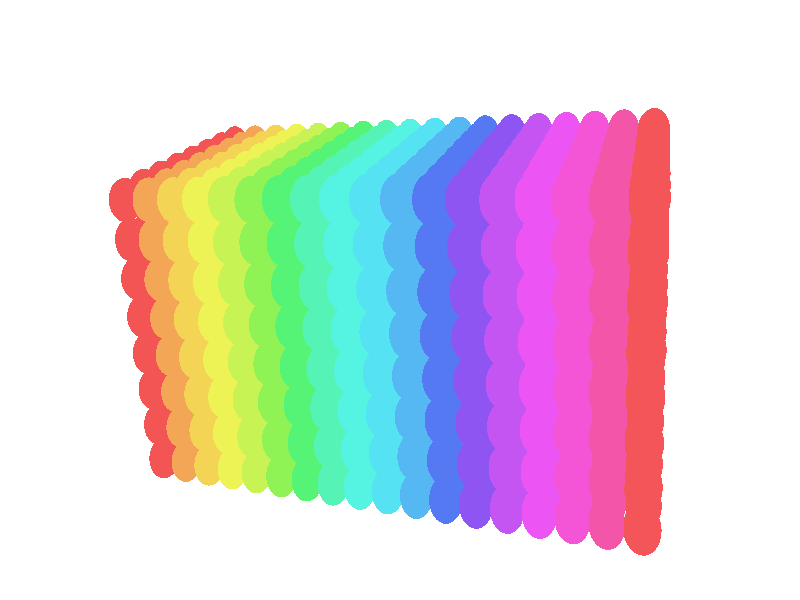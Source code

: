 #include "colors.inc"
#include "finish.inc"

global_settings {assumed_gamma 1 max_trace_level 6}
background {color White}
camera {perspective
  right -56.59*x up 29.90*y
  direction 50.00*z
  location <0,0,50.00> look_at <0,0,0>}
light_source {<  2.00,   3.00,  40.00> color White
  area_light <0.70, 0, 0>, <0, 0.70, 0>, 3, 3
  adaptive 1 jitter}

#declare simple = finish {phong 0.7}
#declare pale = finish {ambient .5 diffuse .85 roughness .001 specular 0.200 }
#declare intermediate = finish {ambient 0.3 diffuse 0.6 specular 0.10 roughness 0.04 }
#declare vmd = finish {ambient .0 diffuse .65 phong 0.1 phong_size 40. specular 0.500 }
#declare jmol = finish {ambient .2 diffuse .6 specular 1 roughness .001 metallic}
#declare ase2 = finish {ambient 0.05 brilliance 3 diffuse 0.6 metallic specular 0.70 roughness 0.04 reflection 0.15}
#declare ase3 = finish {ambient .15 brilliance 2 diffuse .6 metallic specular 1. roughness .001 reflection .0}
#declare glass = finish {ambient .05 diffuse .3 specular 1. roughness .001}
#declare glass2 = finish {ambient .0 diffuse .3 specular 1. reflection .25 roughness .001}
#declare Rcell = 0.050;
#declare Rbond = 0.100;

#macro atom(LOC, R, COL, TRANS, FIN)
  sphere{LOC, R texture{pigment{color COL transmit TRANS} finish{FIN}}}
#end
#macro constrain(LOC, R, COL, TRANS FIN)
union{torus{R, Rcell rotate 45*z texture{pigment{color COL transmit TRANS} finish{FIN}}}
      torus{R, Rcell rotate -45*z texture{pigment{color COL transmit TRANS} finish{FIN}}}
      translate LOC}
#end

atom(<-23.91, -11.28, -21.77>, 1.45, rgbf <0.90, 0.09, 0.09, 0.00>, 0.0, jmol) // #0 
atom(<-24.13,  -8.74, -20.91>, 1.45, rgbf <0.90, 0.09, 0.09, 0.00>, 0.0, jmol) // #1 
atom(<-24.36,  -6.19, -20.04>, 1.45, rgbf <0.90, 0.09, 0.09, 0.00>, 0.0, jmol) // #2 
atom(<-24.59,  -3.64, -19.17>, 1.45, rgbf <0.90, 0.09, 0.09, 0.00>, 0.0, jmol) // #3 
atom(<-24.81,  -1.10, -18.30>, 1.45, rgbf <0.90, 0.09, 0.09, 0.00>, 0.0, jmol) // #4 
atom(<-25.04,   1.45, -17.43>, 1.45, rgbf <0.90, 0.09, 0.09, 0.00>, 0.0, jmol) // #5 
atom(<-25.27,   4.00, -16.57>, 1.45, rgbf <0.90, 0.09, 0.09, 0.00>, 0.0, jmol) // #6 
atom(<-25.50,   6.54, -15.70>, 1.45, rgbf <0.90, 0.09, 0.09, 0.00>, 0.0, jmol) // #7 
atom(<-23.01, -10.39, -24.16>, 1.45, rgbf <0.90, 0.09, 0.09, 0.00>, 0.0, jmol) // #8 
atom(<-23.23,  -7.85, -23.29>, 1.45, rgbf <0.90, 0.09, 0.09, 0.00>, 0.0, jmol) // #9 
atom(<-23.46,  -5.30, -22.42>, 1.45, rgbf <0.90, 0.09, 0.09, 0.00>, 0.0, jmol) // #10 
atom(<-23.69,  -2.75, -21.55>, 1.45, rgbf <0.90, 0.09, 0.09, 0.00>, 0.0, jmol) // #11 
atom(<-23.92,  -0.21, -20.69>, 1.45, rgbf <0.90, 0.09, 0.09, 0.00>, 0.0, jmol) // #12 
atom(<-24.14,   2.34, -19.82>, 1.45, rgbf <0.90, 0.09, 0.09, 0.00>, 0.0, jmol) // #13 
atom(<-24.37,   4.89, -18.95>, 1.45, rgbf <0.90, 0.09, 0.09, 0.00>, 0.0, jmol) // #14 
atom(<-24.60,   7.43, -18.08>, 1.45, rgbf <0.90, 0.09, 0.09, 0.00>, 0.0, jmol) // #15 
atom(<-22.11,  -9.50, -26.54>, 1.45, rgbf <0.90, 0.09, 0.09, 0.00>, 0.0, jmol) // #16 
atom(<-22.33,  -6.95, -25.67>, 1.45, rgbf <0.90, 0.09, 0.09, 0.00>, 0.0, jmol) // #17 
atom(<-22.56,  -4.41, -24.81>, 1.45, rgbf <0.90, 0.09, 0.09, 0.00>, 0.0, jmol) // #18 
atom(<-22.79,  -1.86, -23.94>, 1.45, rgbf <0.90, 0.09, 0.09, 0.00>, 0.0, jmol) // #19 
atom(<-23.02,   0.69, -23.07>, 1.45, rgbf <0.90, 0.09, 0.09, 0.00>, 0.0, jmol) // #20 
atom(<-23.24,   3.23, -22.20>, 1.45, rgbf <0.90, 0.09, 0.09, 0.00>, 0.0, jmol) // #21 
atom(<-23.47,   5.78, -21.33>, 1.45, rgbf <0.90, 0.09, 0.09, 0.00>, 0.0, jmol) // #22 
atom(<-23.70,   8.33, -20.47>, 1.45, rgbf <0.90, 0.09, 0.09, 0.00>, 0.0, jmol) // #23 
atom(<-21.21,  -8.61, -28.93>, 1.45, rgbf <0.90, 0.09, 0.09, 0.00>, 0.0, jmol) // #24 
atom(<-21.43,  -6.06, -28.06>, 1.45, rgbf <0.90, 0.09, 0.09, 0.00>, 0.0, jmol) // #25 
atom(<-21.66,  -3.51, -27.19>, 1.45, rgbf <0.90, 0.09, 0.09, 0.00>, 0.0, jmol) // #26 
atom(<-21.89,  -0.97, -26.32>, 1.45, rgbf <0.90, 0.09, 0.09, 0.00>, 0.0, jmol) // #27 
atom(<-22.12,   1.58, -25.45>, 1.45, rgbf <0.90, 0.09, 0.09, 0.00>, 0.0, jmol) // #28 
atom(<-22.34,   4.13, -24.59>, 1.45, rgbf <0.90, 0.09, 0.09, 0.00>, 0.0, jmol) // #29 
atom(<-22.57,   6.67, -23.72>, 1.45, rgbf <0.90, 0.09, 0.09, 0.00>, 0.0, jmol) // #30 
atom(<-22.80,   9.22, -22.85>, 1.45, rgbf <0.90, 0.09, 0.09, 0.00>, 0.0, jmol) // #31 
atom(<-20.31,  -7.71, -31.31>, 1.45, rgbf <0.90, 0.09, 0.09, 0.00>, 0.0, jmol) // #32 
atom(<-20.54,  -5.17, -30.44>, 1.45, rgbf <0.90, 0.09, 0.09, 0.00>, 0.0, jmol) // #33 
atom(<-20.76,  -2.62, -29.57>, 1.45, rgbf <0.90, 0.09, 0.09, 0.00>, 0.0, jmol) // #34 
atom(<-20.99,  -0.07, -28.71>, 1.45, rgbf <0.90, 0.09, 0.09, 0.00>, 0.0, jmol) // #35 
atom(<-21.22,   2.47, -27.84>, 1.45, rgbf <0.90, 0.09, 0.09, 0.00>, 0.0, jmol) // #36 
atom(<-21.44,   5.02, -26.97>, 1.45, rgbf <0.90, 0.09, 0.09, 0.00>, 0.0, jmol) // #37 
atom(<-21.67,   7.57, -26.10>, 1.45, rgbf <0.90, 0.09, 0.09, 0.00>, 0.0, jmol) // #38 
atom(<-21.90,  10.11, -25.24>, 1.45, rgbf <0.90, 0.09, 0.09, 0.00>, 0.0, jmol) // #39 
atom(<-19.41,  -6.82, -33.69>, 1.45, rgbf <0.90, 0.09, 0.09, 0.00>, 0.0, jmol) // #40 
atom(<-19.64,  -4.28, -32.83>, 1.45, rgbf <0.90, 0.09, 0.09, 0.00>, 0.0, jmol) // #41 
atom(<-19.86,  -1.73, -31.96>, 1.45, rgbf <0.90, 0.09, 0.09, 0.00>, 0.0, jmol) // #42 
atom(<-20.09,   0.82, -31.09>, 1.45, rgbf <0.90, 0.09, 0.09, 0.00>, 0.0, jmol) // #43 
atom(<-20.32,   3.36, -30.22>, 1.45, rgbf <0.90, 0.09, 0.09, 0.00>, 0.0, jmol) // #44 
atom(<-20.54,   5.91, -29.36>, 1.45, rgbf <0.90, 0.09, 0.09, 0.00>, 0.0, jmol) // #45 
atom(<-20.77,   8.46, -28.49>, 1.45, rgbf <0.90, 0.09, 0.09, 0.00>, 0.0, jmol) // #46 
atom(<-21.00,  11.00, -27.62>, 1.45, rgbf <0.90, 0.09, 0.09, 0.00>, 0.0, jmol) // #47 
atom(<-18.51,  -5.93, -36.08>, 1.45, rgbf <0.90, 0.09, 0.09, 0.00>, 0.0, jmol) // #48 
atom(<-18.74,  -3.38, -35.21>, 1.45, rgbf <0.90, 0.09, 0.09, 0.00>, 0.0, jmol) // #49 
atom(<-18.96,  -0.84, -34.34>, 1.45, rgbf <0.90, 0.09, 0.09, 0.00>, 0.0, jmol) // #50 
atom(<-19.19,   1.71, -33.47>, 1.45, rgbf <0.90, 0.09, 0.09, 0.00>, 0.0, jmol) // #51 
atom(<-19.42,   4.26, -32.61>, 1.45, rgbf <0.90, 0.09, 0.09, 0.00>, 0.0, jmol) // #52 
atom(<-19.64,   6.80, -31.74>, 1.45, rgbf <0.90, 0.09, 0.09, 0.00>, 0.0, jmol) // #53 
atom(<-19.87,   9.35, -30.87>, 1.45, rgbf <0.90, 0.09, 0.09, 0.00>, 0.0, jmol) // #54 
atom(<-20.10,  11.90, -30.00>, 1.45, rgbf <0.90, 0.09, 0.09, 0.00>, 0.0, jmol) // #55 
atom(<-17.61,  -5.04, -38.46>, 1.45, rgbf <0.90, 0.09, 0.09, 0.00>, 0.0, jmol) // #56 
atom(<-17.84,  -2.49, -37.59>, 1.45, rgbf <0.90, 0.09, 0.09, 0.00>, 0.0, jmol) // #57 
atom(<-18.06,   0.06, -36.73>, 1.45, rgbf <0.90, 0.09, 0.09, 0.00>, 0.0, jmol) // #58 
atom(<-18.29,   2.60, -35.86>, 1.45, rgbf <0.90, 0.09, 0.09, 0.00>, 0.0, jmol) // #59 
atom(<-18.52,   5.15, -34.99>, 1.45, rgbf <0.90, 0.09, 0.09, 0.00>, 0.0, jmol) // #60 
atom(<-18.75,   7.70, -34.12>, 1.45, rgbf <0.90, 0.09, 0.09, 0.00>, 0.0, jmol) // #61 
atom(<-18.97,  10.24, -33.26>, 1.45, rgbf <0.90, 0.09, 0.09, 0.00>, 0.0, jmol) // #62 
atom(<-19.20,  12.79, -32.39>, 1.45, rgbf <0.90, 0.09, 0.09, 0.00>, 0.0, jmol) // #63 
atom(<-21.37, -11.37, -20.85>, 1.45, rgbf <0.90, 0.38, 0.09, 0.00>, 0.0, jmol) // #64 
atom(<-21.60,  -8.83, -19.98>, 1.45, rgbf <0.90, 0.38, 0.09, 0.00>, 0.0, jmol) // #65 
atom(<-21.82,  -6.28, -19.11>, 1.45, rgbf <0.90, 0.38, 0.09, 0.00>, 0.0, jmol) // #66 
atom(<-22.05,  -3.73, -18.25>, 1.45, rgbf <0.90, 0.38, 0.09, 0.00>, 0.0, jmol) // #67 
atom(<-22.28,  -1.19, -17.38>, 1.45, rgbf <0.90, 0.38, 0.09, 0.00>, 0.0, jmol) // #68 
atom(<-22.51,   1.36, -16.51>, 1.45, rgbf <0.90, 0.38, 0.09, 0.00>, 0.0, jmol) // #69 
atom(<-22.73,   3.91, -15.64>, 1.45, rgbf <0.90, 0.38, 0.09, 0.00>, 0.0, jmol) // #70 
atom(<-22.96,   6.45, -14.78>, 1.45, rgbf <0.90, 0.38, 0.09, 0.00>, 0.0, jmol) // #71 
atom(<-20.47, -10.48, -23.23>, 1.45, rgbf <0.90, 0.38, 0.09, 0.00>, 0.0, jmol) // #72 
atom(<-20.70,  -7.93, -22.37>, 1.45, rgbf <0.90, 0.38, 0.09, 0.00>, 0.0, jmol) // #73 
atom(<-20.93,  -5.39, -21.50>, 1.45, rgbf <0.90, 0.38, 0.09, 0.00>, 0.0, jmol) // #74 
atom(<-21.15,  -2.84, -20.63>, 1.45, rgbf <0.90, 0.38, 0.09, 0.00>, 0.0, jmol) // #75 
atom(<-21.38,  -0.29, -19.76>, 1.45, rgbf <0.90, 0.38, 0.09, 0.00>, 0.0, jmol) // #76 
atom(<-21.61,   2.25, -18.89>, 1.45, rgbf <0.90, 0.38, 0.09, 0.00>, 0.0, jmol) // #77 
atom(<-21.83,   4.80, -18.03>, 1.45, rgbf <0.90, 0.38, 0.09, 0.00>, 0.0, jmol) // #78 
atom(<-22.06,   7.35, -17.16>, 1.45, rgbf <0.90, 0.38, 0.09, 0.00>, 0.0, jmol) // #79 
atom(<-19.57,  -9.59, -25.62>, 1.45, rgbf <0.90, 0.38, 0.09, 0.00>, 0.0, jmol) // #80 
atom(<-19.80,  -7.04, -24.75>, 1.45, rgbf <0.90, 0.38, 0.09, 0.00>, 0.0, jmol) // #81 
atom(<-20.03,  -4.49, -23.88>, 1.45, rgbf <0.90, 0.38, 0.09, 0.00>, 0.0, jmol) // #82 
atom(<-20.25,  -1.95, -23.01>, 1.45, rgbf <0.90, 0.38, 0.09, 0.00>, 0.0, jmol) // #83 
atom(<-20.48,   0.60, -22.15>, 1.45, rgbf <0.90, 0.38, 0.09, 0.00>, 0.0, jmol) // #84 
atom(<-20.71,   3.15, -21.28>, 1.45, rgbf <0.90, 0.38, 0.09, 0.00>, 0.0, jmol) // #85 
atom(<-20.93,   5.69, -20.41>, 1.45, rgbf <0.90, 0.38, 0.09, 0.00>, 0.0, jmol) // #86 
atom(<-21.16,   8.24, -19.54>, 1.45, rgbf <0.90, 0.38, 0.09, 0.00>, 0.0, jmol) // #87 
atom(<-18.67,  -8.70, -28.00>, 1.45, rgbf <0.90, 0.38, 0.09, 0.00>, 0.0, jmol) // #88 
atom(<-18.90,  -6.15, -27.13>, 1.45, rgbf <0.90, 0.38, 0.09, 0.00>, 0.0, jmol) // #89 
atom(<-19.13,  -3.60, -26.27>, 1.45, rgbf <0.90, 0.38, 0.09, 0.00>, 0.0, jmol) // #90 
atom(<-19.35,  -1.06, -25.40>, 1.45, rgbf <0.90, 0.38, 0.09, 0.00>, 0.0, jmol) // #91 
atom(<-19.58,   1.49, -24.53>, 1.45, rgbf <0.90, 0.38, 0.09, 0.00>, 0.0, jmol) // #92 
atom(<-19.81,   4.04, -23.66>, 1.45, rgbf <0.90, 0.38, 0.09, 0.00>, 0.0, jmol) // #93 
atom(<-20.03,   6.58, -22.80>, 1.45, rgbf <0.90, 0.38, 0.09, 0.00>, 0.0, jmol) // #94 
atom(<-20.26,   9.13, -21.93>, 1.45, rgbf <0.90, 0.38, 0.09, 0.00>, 0.0, jmol) // #95 
atom(<-17.77,  -7.80, -30.39>, 1.45, rgbf <0.90, 0.38, 0.09, 0.00>, 0.0, jmol) // #96 
atom(<-18.00,  -5.26, -29.52>, 1.45, rgbf <0.90, 0.38, 0.09, 0.00>, 0.0, jmol) // #97 
atom(<-18.23,  -2.71, -28.65>, 1.45, rgbf <0.90, 0.38, 0.09, 0.00>, 0.0, jmol) // #98 
atom(<-18.45,  -0.16, -27.78>, 1.45, rgbf <0.90, 0.38, 0.09, 0.00>, 0.0, jmol) // #99 
atom(<-18.68,   2.38, -26.92>, 1.45, rgbf <0.90, 0.38, 0.09, 0.00>, 0.0, jmol) // #100 
atom(<-18.91,   4.93, -26.05>, 1.45, rgbf <0.90, 0.38, 0.09, 0.00>, 0.0, jmol) // #101 
atom(<-19.14,   7.48, -25.18>, 1.45, rgbf <0.90, 0.38, 0.09, 0.00>, 0.0, jmol) // #102 
atom(<-19.36,  10.02, -24.31>, 1.45, rgbf <0.90, 0.38, 0.09, 0.00>, 0.0, jmol) // #103 
atom(<-16.87,  -6.91, -32.77>, 1.45, rgbf <0.90, 0.38, 0.09, 0.00>, 0.0, jmol) // #104 
atom(<-17.10,  -4.36, -31.90>, 1.45, rgbf <0.90, 0.38, 0.09, 0.00>, 0.0, jmol) // #105 
atom(<-17.33,  -1.82, -31.03>, 1.45, rgbf <0.90, 0.38, 0.09, 0.00>, 0.0, jmol) // #106 
atom(<-17.55,   0.73, -30.17>, 1.45, rgbf <0.90, 0.38, 0.09, 0.00>, 0.0, jmol) // #107 
atom(<-17.78,   3.28, -29.30>, 1.45, rgbf <0.90, 0.38, 0.09, 0.00>, 0.0, jmol) // #108 
atom(<-18.01,   5.82, -28.43>, 1.45, rgbf <0.90, 0.38, 0.09, 0.00>, 0.0, jmol) // #109 
atom(<-18.24,   8.37, -27.56>, 1.45, rgbf <0.90, 0.38, 0.09, 0.00>, 0.0, jmol) // #110 
atom(<-18.46,  10.92, -26.70>, 1.45, rgbf <0.90, 0.38, 0.09, 0.00>, 0.0, jmol) // #111 
atom(<-15.97,  -6.02, -35.15>, 1.45, rgbf <0.90, 0.38, 0.09, 0.00>, 0.0, jmol) // #112 
atom(<-16.20,  -3.47, -34.29>, 1.45, rgbf <0.90, 0.38, 0.09, 0.00>, 0.0, jmol) // #113 
atom(<-16.43,  -0.92, -33.42>, 1.45, rgbf <0.90, 0.38, 0.09, 0.00>, 0.0, jmol) // #114 
atom(<-16.65,   1.62, -32.55>, 1.45, rgbf <0.90, 0.38, 0.09, 0.00>, 0.0, jmol) // #115 
atom(<-16.88,   4.17, -31.68>, 1.45, rgbf <0.90, 0.38, 0.09, 0.00>, 0.0, jmol) // #116 
atom(<-17.11,   6.72, -30.82>, 1.45, rgbf <0.90, 0.38, 0.09, 0.00>, 0.0, jmol) // #117 
atom(<-17.34,   9.26, -29.95>, 1.45, rgbf <0.90, 0.38, 0.09, 0.00>, 0.0, jmol) // #118 
atom(<-17.56,  11.81, -29.08>, 1.45, rgbf <0.90, 0.38, 0.09, 0.00>, 0.0, jmol) // #119 
atom(<-15.07,  -5.13, -37.54>, 1.45, rgbf <0.90, 0.38, 0.09, 0.00>, 0.0, jmol) // #120 
atom(<-15.30,  -2.58, -36.67>, 1.45, rgbf <0.90, 0.38, 0.09, 0.00>, 0.0, jmol) // #121 
atom(<-15.53,  -0.03, -35.80>, 1.45, rgbf <0.90, 0.38, 0.09, 0.00>, 0.0, jmol) // #122 
atom(<-15.76,   2.51, -34.94>, 1.45, rgbf <0.90, 0.38, 0.09, 0.00>, 0.0, jmol) // #123 
atom(<-15.98,   5.06, -34.07>, 1.45, rgbf <0.90, 0.38, 0.09, 0.00>, 0.0, jmol) // #124 
atom(<-16.21,   7.61, -33.20>, 1.45, rgbf <0.90, 0.38, 0.09, 0.00>, 0.0, jmol) // #125 
atom(<-16.44,  10.15, -32.33>, 1.45, rgbf <0.90, 0.38, 0.09, 0.00>, 0.0, jmol) // #126 
atom(<-16.66,  12.70, -31.46>, 1.45, rgbf <0.90, 0.38, 0.09, 0.00>, 0.0, jmol) // #127 
atom(<-18.83, -11.46, -19.93>, 1.45, rgbf <0.90, 0.66, 0.09, 0.00>, 0.0, jmol) // #128 
atom(<-19.06,  -8.92, -19.06>, 1.45, rgbf <0.90, 0.66, 0.09, 0.00>, 0.0, jmol) // #129 
atom(<-19.29,  -6.37, -18.19>, 1.45, rgbf <0.90, 0.66, 0.09, 0.00>, 0.0, jmol) // #130 
atom(<-19.52,  -3.82, -17.32>, 1.45, rgbf <0.90, 0.66, 0.09, 0.00>, 0.0, jmol) // #131 
atom(<-19.74,  -1.28, -16.46>, 1.45, rgbf <0.90, 0.66, 0.09, 0.00>, 0.0, jmol) // #132 
atom(<-19.97,   1.27, -15.59>, 1.45, rgbf <0.90, 0.66, 0.09, 0.00>, 0.0, jmol) // #133 
atom(<-20.20,   3.82, -14.72>, 1.45, rgbf <0.90, 0.66, 0.09, 0.00>, 0.0, jmol) // #134 
atom(<-20.42,   6.36, -13.85>, 1.45, rgbf <0.90, 0.66, 0.09, 0.00>, 0.0, jmol) // #135 
atom(<-17.94, -10.57, -22.31>, 1.45, rgbf <0.90, 0.66, 0.09, 0.00>, 0.0, jmol) // #136 
atom(<-18.16,  -8.02, -21.44>, 1.45, rgbf <0.90, 0.66, 0.09, 0.00>, 0.0, jmol) // #137 
atom(<-18.39,  -5.48, -20.57>, 1.45, rgbf <0.90, 0.66, 0.09, 0.00>, 0.0, jmol) // #138 
atom(<-18.62,  -2.93, -19.71>, 1.45, rgbf <0.90, 0.66, 0.09, 0.00>, 0.0, jmol) // #139 
atom(<-18.84,  -0.38, -18.84>, 1.45, rgbf <0.90, 0.66, 0.09, 0.00>, 0.0, jmol) // #140 
atom(<-19.07,   2.16, -17.97>, 1.45, rgbf <0.90, 0.66, 0.09, 0.00>, 0.0, jmol) // #141 
atom(<-19.30,   4.71, -17.10>, 1.45, rgbf <0.90, 0.66, 0.09, 0.00>, 0.0, jmol) // #142 
atom(<-19.53,   7.26, -16.24>, 1.45, rgbf <0.90, 0.66, 0.09, 0.00>, 0.0, jmol) // #143 
atom(<-17.04,  -9.68, -24.69>, 1.45, rgbf <0.90, 0.66, 0.09, 0.00>, 0.0, jmol) // #144 
atom(<-17.26,  -7.13, -23.83>, 1.45, rgbf <0.90, 0.66, 0.09, 0.00>, 0.0, jmol) // #145 
atom(<-17.49,  -4.58, -22.96>, 1.45, rgbf <0.90, 0.66, 0.09, 0.00>, 0.0, jmol) // #146 
atom(<-17.72,  -2.04, -22.09>, 1.45, rgbf <0.90, 0.66, 0.09, 0.00>, 0.0, jmol) // #147 
atom(<-17.94,   0.51, -21.22>, 1.45, rgbf <0.90, 0.66, 0.09, 0.00>, 0.0, jmol) // #148 
atom(<-18.17,   3.06, -20.36>, 1.45, rgbf <0.90, 0.66, 0.09, 0.00>, 0.0, jmol) // #149 
atom(<-18.40,   5.60, -19.49>, 1.45, rgbf <0.90, 0.66, 0.09, 0.00>, 0.0, jmol) // #150 
atom(<-18.63,   8.15, -18.62>, 1.45, rgbf <0.90, 0.66, 0.09, 0.00>, 0.0, jmol) // #151 
atom(<-16.14,  -8.78, -27.08>, 1.45, rgbf <0.90, 0.66, 0.09, 0.00>, 0.0, jmol) // #152 
atom(<-16.36,  -6.24, -26.21>, 1.45, rgbf <0.90, 0.66, 0.09, 0.00>, 0.0, jmol) // #153 
atom(<-16.59,  -3.69, -25.34>, 1.45, rgbf <0.90, 0.66, 0.09, 0.00>, 0.0, jmol) // #154 
atom(<-16.82,  -1.14, -24.48>, 1.45, rgbf <0.90, 0.66, 0.09, 0.00>, 0.0, jmol) // #155 
atom(<-17.04,   1.40, -23.61>, 1.45, rgbf <0.90, 0.66, 0.09, 0.00>, 0.0, jmol) // #156 
atom(<-17.27,   3.95, -22.74>, 1.45, rgbf <0.90, 0.66, 0.09, 0.00>, 0.0, jmol) // #157 
atom(<-17.50,   6.50, -21.87>, 1.45, rgbf <0.90, 0.66, 0.09, 0.00>, 0.0, jmol) // #158 
atom(<-17.73,   9.04, -21.00>, 1.45, rgbf <0.90, 0.66, 0.09, 0.00>, 0.0, jmol) // #159 
atom(<-15.24,  -7.89, -29.46>, 1.45, rgbf <0.90, 0.66, 0.09, 0.00>, 0.0, jmol) // #160 
atom(<-15.46,  -5.34, -28.60>, 1.45, rgbf <0.90, 0.66, 0.09, 0.00>, 0.0, jmol) // #161 
atom(<-15.69,  -2.80, -27.73>, 1.45, rgbf <0.90, 0.66, 0.09, 0.00>, 0.0, jmol) // #162 
atom(<-15.92,  -0.25, -26.86>, 1.45, rgbf <0.90, 0.66, 0.09, 0.00>, 0.0, jmol) // #163 
atom(<-16.15,   2.30, -25.99>, 1.45, rgbf <0.90, 0.66, 0.09, 0.00>, 0.0, jmol) // #164 
atom(<-16.37,   4.84, -25.12>, 1.45, rgbf <0.90, 0.66, 0.09, 0.00>, 0.0, jmol) // #165 
atom(<-16.60,   7.39, -24.26>, 1.45, rgbf <0.90, 0.66, 0.09, 0.00>, 0.0, jmol) // #166 
atom(<-16.83,   9.94, -23.39>, 1.45, rgbf <0.90, 0.66, 0.09, 0.00>, 0.0, jmol) // #167 
atom(<-14.34,  -7.00, -31.85>, 1.45, rgbf <0.90, 0.66, 0.09, 0.00>, 0.0, jmol) // #168 
atom(<-14.56,  -4.45, -30.98>, 1.45, rgbf <0.90, 0.66, 0.09, 0.00>, 0.0, jmol) // #169 
atom(<-14.79,  -1.91, -30.11>, 1.45, rgbf <0.90, 0.66, 0.09, 0.00>, 0.0, jmol) // #170 
atom(<-15.02,   0.64, -29.24>, 1.45, rgbf <0.90, 0.66, 0.09, 0.00>, 0.0, jmol) // #171 
atom(<-15.25,   3.19, -28.38>, 1.45, rgbf <0.90, 0.66, 0.09, 0.00>, 0.0, jmol) // #172 
atom(<-15.47,   5.73, -27.51>, 1.45, rgbf <0.90, 0.66, 0.09, 0.00>, 0.0, jmol) // #173 
atom(<-15.70,   8.28, -26.64>, 1.45, rgbf <0.90, 0.66, 0.09, 0.00>, 0.0, jmol) // #174 
atom(<-15.93,  10.83, -25.77>, 1.45, rgbf <0.90, 0.66, 0.09, 0.00>, 0.0, jmol) // #175 
atom(<-13.44,  -6.11, -34.23>, 1.45, rgbf <0.90, 0.66, 0.09, 0.00>, 0.0, jmol) // #176 
atom(<-13.67,  -3.56, -33.36>, 1.45, rgbf <0.90, 0.66, 0.09, 0.00>, 0.0, jmol) // #177 
atom(<-13.89,  -1.01, -32.50>, 1.45, rgbf <0.90, 0.66, 0.09, 0.00>, 0.0, jmol) // #178 
atom(<-14.12,   1.53, -31.63>, 1.45, rgbf <0.90, 0.66, 0.09, 0.00>, 0.0, jmol) // #179 
atom(<-14.35,   4.08, -30.76>, 1.45, rgbf <0.90, 0.66, 0.09, 0.00>, 0.0, jmol) // #180 
atom(<-14.57,   6.63, -29.89>, 1.45, rgbf <0.90, 0.66, 0.09, 0.00>, 0.0, jmol) // #181 
atom(<-14.80,   9.17, -29.02>, 1.45, rgbf <0.90, 0.66, 0.09, 0.00>, 0.0, jmol) // #182 
atom(<-15.03,  11.72, -28.16>, 1.45, rgbf <0.90, 0.66, 0.09, 0.00>, 0.0, jmol) // #183 
atom(<-12.54,  -5.21, -36.62>, 1.45, rgbf <0.90, 0.66, 0.09, 0.00>, 0.0, jmol) // #184 
atom(<-12.77,  -2.67, -35.75>, 1.45, rgbf <0.90, 0.66, 0.09, 0.00>, 0.0, jmol) // #185 
atom(<-12.99,  -0.12, -34.88>, 1.45, rgbf <0.90, 0.66, 0.09, 0.00>, 0.0, jmol) // #186 
atom(<-13.22,   2.43, -34.01>, 1.45, rgbf <0.90, 0.66, 0.09, 0.00>, 0.0, jmol) // #187 
atom(<-13.45,   4.97, -33.14>, 1.45, rgbf <0.90, 0.66, 0.09, 0.00>, 0.0, jmol) // #188 
atom(<-13.67,   7.52, -32.28>, 1.45, rgbf <0.90, 0.66, 0.09, 0.00>, 0.0, jmol) // #189 
atom(<-13.90,  10.07, -31.41>, 1.45, rgbf <0.90, 0.66, 0.09, 0.00>, 0.0, jmol) // #190 
atom(<-14.13,  12.61, -30.54>, 1.45, rgbf <0.90, 0.66, 0.09, 0.00>, 0.0, jmol) // #191 
atom(<-16.30, -11.55, -19.00>, 1.45, rgbf <0.85, 0.90, 0.09, 0.00>, 0.0, jmol) // #192 
atom(<-16.53,  -9.00, -18.13>, 1.45, rgbf <0.85, 0.90, 0.09, 0.00>, 0.0, jmol) // #193 
atom(<-16.75,  -6.46, -17.27>, 1.45, rgbf <0.85, 0.90, 0.09, 0.00>, 0.0, jmol) // #194 
atom(<-16.98,  -3.91, -16.40>, 1.45, rgbf <0.85, 0.90, 0.09, 0.00>, 0.0, jmol) // #195 
atom(<-17.21,  -1.36, -15.53>, 1.45, rgbf <0.85, 0.90, 0.09, 0.00>, 0.0, jmol) // #196 
atom(<-17.43,   1.18, -14.66>, 1.45, rgbf <0.85, 0.90, 0.09, 0.00>, 0.0, jmol) // #197 
atom(<-17.66,   3.73, -13.80>, 1.45, rgbf <0.85, 0.90, 0.09, 0.00>, 0.0, jmol) // #198 
atom(<-17.89,   6.28, -12.93>, 1.45, rgbf <0.85, 0.90, 0.09, 0.00>, 0.0, jmol) // #199 
atom(<-15.40, -10.66, -21.39>, 1.45, rgbf <0.85, 0.90, 0.09, 0.00>, 0.0, jmol) // #200 
atom(<-15.63,  -8.11, -20.52>, 1.45, rgbf <0.85, 0.90, 0.09, 0.00>, 0.0, jmol) // #201 
atom(<-15.85,  -5.56, -19.65>, 1.45, rgbf <0.85, 0.90, 0.09, 0.00>, 0.0, jmol) // #202 
atom(<-16.08,  -3.02, -18.78>, 1.45, rgbf <0.85, 0.90, 0.09, 0.00>, 0.0, jmol) // #203 
atom(<-16.31,  -0.47, -17.92>, 1.45, rgbf <0.85, 0.90, 0.09, 0.00>, 0.0, jmol) // #204 
atom(<-16.54,   2.08, -17.05>, 1.45, rgbf <0.85, 0.90, 0.09, 0.00>, 0.0, jmol) // #205 
atom(<-16.76,   4.62, -16.18>, 1.45, rgbf <0.85, 0.90, 0.09, 0.00>, 0.0, jmol) // #206 
atom(<-16.99,   7.17, -15.31>, 1.45, rgbf <0.85, 0.90, 0.09, 0.00>, 0.0, jmol) // #207 
atom(<-14.50,  -9.77, -23.77>, 1.45, rgbf <0.85, 0.90, 0.09, 0.00>, 0.0, jmol) // #208 
atom(<-14.73,  -7.22, -22.90>, 1.45, rgbf <0.85, 0.90, 0.09, 0.00>, 0.0, jmol) // #209 
atom(<-14.95,  -4.67, -22.04>, 1.45, rgbf <0.85, 0.90, 0.09, 0.00>, 0.0, jmol) // #210 
atom(<-15.18,  -2.13, -21.17>, 1.45, rgbf <0.85, 0.90, 0.09, 0.00>, 0.0, jmol) // #211 
atom(<-15.41,   0.42, -20.30>, 1.45, rgbf <0.85, 0.90, 0.09, 0.00>, 0.0, jmol) // #212 
atom(<-15.64,   2.97, -19.43>, 1.45, rgbf <0.85, 0.90, 0.09, 0.00>, 0.0, jmol) // #213 
atom(<-15.86,   5.51, -18.56>, 1.45, rgbf <0.85, 0.90, 0.09, 0.00>, 0.0, jmol) // #214 
atom(<-16.09,   8.06, -17.70>, 1.45, rgbf <0.85, 0.90, 0.09, 0.00>, 0.0, jmol) // #215 
atom(<-13.60,  -8.87, -26.16>, 1.45, rgbf <0.85, 0.90, 0.09, 0.00>, 0.0, jmol) // #216 
atom(<-13.83,  -6.33, -25.29>, 1.45, rgbf <0.85, 0.90, 0.09, 0.00>, 0.0, jmol) // #217 
atom(<-14.06,  -3.78, -24.42>, 1.45, rgbf <0.85, 0.90, 0.09, 0.00>, 0.0, jmol) // #218 
atom(<-14.28,  -1.23, -23.55>, 1.45, rgbf <0.85, 0.90, 0.09, 0.00>, 0.0, jmol) // #219 
atom(<-14.51,   1.31, -22.68>, 1.45, rgbf <0.85, 0.90, 0.09, 0.00>, 0.0, jmol) // #220 
atom(<-14.74,   3.86, -21.82>, 1.45, rgbf <0.85, 0.90, 0.09, 0.00>, 0.0, jmol) // #221 
atom(<-14.96,   6.41, -20.95>, 1.45, rgbf <0.85, 0.90, 0.09, 0.00>, 0.0, jmol) // #222 
atom(<-15.19,   8.95, -20.08>, 1.45, rgbf <0.85, 0.90, 0.09, 0.00>, 0.0, jmol) // #223 
atom(<-12.70,  -7.98, -28.54>, 1.45, rgbf <0.85, 0.90, 0.09, 0.00>, 0.0, jmol) // #224 
atom(<-12.93,  -5.43, -27.67>, 1.45, rgbf <0.85, 0.90, 0.09, 0.00>, 0.0, jmol) // #225 
atom(<-13.16,  -2.89, -26.80>, 1.45, rgbf <0.85, 0.90, 0.09, 0.00>, 0.0, jmol) // #226 
atom(<-13.38,  -0.34, -25.94>, 1.45, rgbf <0.85, 0.90, 0.09, 0.00>, 0.0, jmol) // #227 
atom(<-13.61,   2.21, -25.07>, 1.45, rgbf <0.85, 0.90, 0.09, 0.00>, 0.0, jmol) // #228 
atom(<-13.84,   4.75, -24.20>, 1.45, rgbf <0.85, 0.90, 0.09, 0.00>, 0.0, jmol) // #229 
atom(<-14.06,   7.30, -23.33>, 1.45, rgbf <0.85, 0.90, 0.09, 0.00>, 0.0, jmol) // #230 
atom(<-14.29,   9.85, -22.47>, 1.45, rgbf <0.85, 0.90, 0.09, 0.00>, 0.0, jmol) // #231 
atom(<-11.80,  -7.09, -30.92>, 1.45, rgbf <0.85, 0.90, 0.09, 0.00>, 0.0, jmol) // #232 
atom(<-12.03,  -4.54, -30.06>, 1.45, rgbf <0.85, 0.90, 0.09, 0.00>, 0.0, jmol) // #233 
atom(<-12.26,  -1.99, -29.19>, 1.45, rgbf <0.85, 0.90, 0.09, 0.00>, 0.0, jmol) // #234 
atom(<-12.48,   0.55, -28.32>, 1.45, rgbf <0.85, 0.90, 0.09, 0.00>, 0.0, jmol) // #235 
atom(<-12.71,   3.10, -27.45>, 1.45, rgbf <0.85, 0.90, 0.09, 0.00>, 0.0, jmol) // #236 
atom(<-12.94,   5.65, -26.58>, 1.45, rgbf <0.85, 0.90, 0.09, 0.00>, 0.0, jmol) // #237 
atom(<-13.16,   8.19, -25.72>, 1.45, rgbf <0.85, 0.90, 0.09, 0.00>, 0.0, jmol) // #238 
atom(<-13.39,  10.74, -24.85>, 1.45, rgbf <0.85, 0.90, 0.09, 0.00>, 0.0, jmol) // #239 
atom(<-10.90,  -6.19, -33.31>, 1.45, rgbf <0.85, 0.90, 0.09, 0.00>, 0.0, jmol) // #240 
atom(<-11.13,  -3.65, -32.44>, 1.45, rgbf <0.85, 0.90, 0.09, 0.00>, 0.0, jmol) // #241 
atom(<-11.36,  -1.10, -31.57>, 1.45, rgbf <0.85, 0.90, 0.09, 0.00>, 0.0, jmol) // #242 
atom(<-11.58,   1.45, -30.70>, 1.45, rgbf <0.85, 0.90, 0.09, 0.00>, 0.0, jmol) // #243 
atom(<-11.81,   3.99, -29.84>, 1.45, rgbf <0.85, 0.90, 0.09, 0.00>, 0.0, jmol) // #244 
atom(<-12.04,   6.54, -28.97>, 1.45, rgbf <0.85, 0.90, 0.09, 0.00>, 0.0, jmol) // #245 
atom(<-12.27,   9.09, -28.10>, 1.45, rgbf <0.85, 0.90, 0.09, 0.00>, 0.0, jmol) // #246 
atom(<-12.49,  11.63, -27.23>, 1.45, rgbf <0.85, 0.90, 0.09, 0.00>, 0.0, jmol) // #247 
atom(<-10.00,  -5.30, -35.69>, 1.45, rgbf <0.85, 0.90, 0.09, 0.00>, 0.0, jmol) // #248 
atom(<-10.23,  -2.76, -34.82>, 1.45, rgbf <0.85, 0.90, 0.09, 0.00>, 0.0, jmol) // #249 
atom(<-10.46,  -0.21, -33.96>, 1.45, rgbf <0.85, 0.90, 0.09, 0.00>, 0.0, jmol) // #250 
atom(<-10.68,   2.34, -33.09>, 1.45, rgbf <0.85, 0.90, 0.09, 0.00>, 0.0, jmol) // #251 
atom(<-10.91,   4.88, -32.22>, 1.45, rgbf <0.85, 0.90, 0.09, 0.00>, 0.0, jmol) // #252 
atom(<-11.14,   7.43, -31.35>, 1.45, rgbf <0.85, 0.90, 0.09, 0.00>, 0.0, jmol) // #253 
atom(<-11.37,   9.98, -30.49>, 1.45, rgbf <0.85, 0.90, 0.09, 0.00>, 0.0, jmol) // #254 
atom(<-11.59,  12.52, -29.62>, 1.45, rgbf <0.85, 0.90, 0.09, 0.00>, 0.0, jmol) // #255 
atom(<-13.76, -11.64, -18.08>, 1.45, rgbf <0.57, 0.90, 0.09, 0.00>, 0.0, jmol) // #256 
atom(<-13.99,  -9.09, -17.21>, 1.45, rgbf <0.57, 0.90, 0.09, 0.00>, 0.0, jmol) // #257 
atom(<-14.22,  -6.55, -16.34>, 1.45, rgbf <0.57, 0.90, 0.09, 0.00>, 0.0, jmol) // #258 
atom(<-14.44,  -4.00, -15.48>, 1.45, rgbf <0.57, 0.90, 0.09, 0.00>, 0.0, jmol) // #259 
atom(<-14.67,  -1.45, -14.61>, 1.45, rgbf <0.57, 0.90, 0.09, 0.00>, 0.0, jmol) // #260 
atom(<-14.90,   1.09, -13.74>, 1.45, rgbf <0.57, 0.90, 0.09, 0.00>, 0.0, jmol) // #261 
atom(<-15.13,   3.64, -12.87>, 1.45, rgbf <0.57, 0.90, 0.09, 0.00>, 0.0, jmol) // #262 
atom(<-15.35,   6.19, -12.00>, 1.45, rgbf <0.57, 0.90, 0.09, 0.00>, 0.0, jmol) // #263 
atom(<-12.86, -10.75, -20.46>, 1.45, rgbf <0.57, 0.90, 0.09, 0.00>, 0.0, jmol) // #264 
atom(<-13.09,  -8.20, -19.60>, 1.45, rgbf <0.57, 0.90, 0.09, 0.00>, 0.0, jmol) // #265 
atom(<-13.32,  -5.65, -18.73>, 1.45, rgbf <0.57, 0.90, 0.09, 0.00>, 0.0, jmol) // #266 
atom(<-13.55,  -3.11, -17.86>, 1.45, rgbf <0.57, 0.90, 0.09, 0.00>, 0.0, jmol) // #267 
atom(<-13.77,  -0.56, -16.99>, 1.45, rgbf <0.57, 0.90, 0.09, 0.00>, 0.0, jmol) // #268 
atom(<-14.00,   1.99, -16.12>, 1.45, rgbf <0.57, 0.90, 0.09, 0.00>, 0.0, jmol) // #269 
atom(<-14.23,   4.53, -15.26>, 1.45, rgbf <0.57, 0.90, 0.09, 0.00>, 0.0, jmol) // #270 
atom(<-14.45,   7.08, -14.39>, 1.45, rgbf <0.57, 0.90, 0.09, 0.00>, 0.0, jmol) // #271 
atom(<-11.96,  -9.85, -22.85>, 1.45, rgbf <0.57, 0.90, 0.09, 0.00>, 0.0, jmol) // #272 
atom(<-12.19,  -7.31, -21.98>, 1.45, rgbf <0.57, 0.90, 0.09, 0.00>, 0.0, jmol) // #273 
atom(<-12.42,  -4.76, -21.11>, 1.45, rgbf <0.57, 0.90, 0.09, 0.00>, 0.0, jmol) // #274 
atom(<-12.65,  -2.21, -20.24>, 1.45, rgbf <0.57, 0.90, 0.09, 0.00>, 0.0, jmol) // #275 
atom(<-12.87,   0.33, -19.38>, 1.45, rgbf <0.57, 0.90, 0.09, 0.00>, 0.0, jmol) // #276 
atom(<-13.10,   2.88, -18.51>, 1.45, rgbf <0.57, 0.90, 0.09, 0.00>, 0.0, jmol) // #277 
atom(<-13.33,   5.43, -17.64>, 1.45, rgbf <0.57, 0.90, 0.09, 0.00>, 0.0, jmol) // #278 
atom(<-13.55,   7.97, -16.77>, 1.45, rgbf <0.57, 0.90, 0.09, 0.00>, 0.0, jmol) // #279 
atom(<-11.07,  -8.96, -25.23>, 1.45, rgbf <0.57, 0.90, 0.09, 0.00>, 0.0, jmol) // #280 
atom(<-11.29,  -6.41, -24.36>, 1.45, rgbf <0.57, 0.90, 0.09, 0.00>, 0.0, jmol) // #281 
atom(<-11.52,  -3.87, -23.50>, 1.45, rgbf <0.57, 0.90, 0.09, 0.00>, 0.0, jmol) // #282 
atom(<-11.75,  -1.32, -22.63>, 1.45, rgbf <0.57, 0.90, 0.09, 0.00>, 0.0, jmol) // #283 
atom(<-11.97,   1.23, -21.76>, 1.45, rgbf <0.57, 0.90, 0.09, 0.00>, 0.0, jmol) // #284 
atom(<-12.20,   3.77, -20.89>, 1.45, rgbf <0.57, 0.90, 0.09, 0.00>, 0.0, jmol) // #285 
atom(<-12.43,   6.32, -20.03>, 1.45, rgbf <0.57, 0.90, 0.09, 0.00>, 0.0, jmol) // #286 
atom(<-12.65,   8.87, -19.16>, 1.45, rgbf <0.57, 0.90, 0.09, 0.00>, 0.0, jmol) // #287 
atom(<-10.17,  -8.07, -27.62>, 1.45, rgbf <0.57, 0.90, 0.09, 0.95>, 0.0, glass) // #288 
atom(<-10.39,  -5.52, -26.75>, 1.45, rgbf <0.57, 0.90, 0.09, 0.95>, 0.0, glass) // #289 
atom(<-10.62,  -2.98, -25.88>, 1.45, rgbf <0.57, 0.90, 0.09, 0.95>, 0.0, glass) // #290 
atom(<-10.85,  -0.43, -25.01>, 1.45, rgbf <0.57, 0.90, 0.09, 0.95>, 0.0, glass) // #291 
atom(<-11.07,   2.12, -24.14>, 1.45, rgbf <0.57, 0.90, 0.09, 0.95>, 0.0, glass) // #292 
atom(<-11.30,   4.66, -23.28>, 1.45, rgbf <0.57, 0.90, 0.09, 0.95>, 0.0, glass) // #293 
atom(<-11.53,   7.21, -22.41>, 1.45, rgbf <0.57, 0.90, 0.09, 0.95>, 0.0, glass) // #294 
atom(<-11.76,   9.76, -21.54>, 1.45, rgbf <0.57, 0.90, 0.09, 0.95>, 0.0, glass) // #295 
atom(< -9.27,  -7.18, -30.00>, 1.45, rgbf <0.57, 0.90, 0.09, 0.95>, 0.0, glass) // #296 
atom(< -9.49,  -4.63, -29.13>, 1.45, rgbf <0.57, 0.90, 0.09, 0.95>, 0.0, glass) // #297 
atom(< -9.72,  -2.08, -28.26>, 1.45, rgbf <0.57, 0.90, 0.09, 0.95>, 0.0, glass) // #298 
atom(< -9.95,   0.46, -27.40>, 1.45, rgbf <0.57, 0.90, 0.09, 0.95>, 0.0, glass) // #299 
atom(<-10.17,   3.01, -26.53>, 1.45, rgbf <0.57, 0.90, 0.09, 0.95>, 0.0, glass) // #300 
atom(<-10.40,   5.56, -25.66>, 1.45, rgbf <0.57, 0.90, 0.09, 0.95>, 0.0, glass) // #301 
atom(<-10.63,   8.10, -24.79>, 1.45, rgbf <0.57, 0.90, 0.09, 0.95>, 0.0, glass) // #302 
atom(<-10.86,  10.65, -23.93>, 1.45, rgbf <0.57, 0.90, 0.09, 0.95>, 0.0, glass) // #303 
atom(< -8.37,  -6.28, -32.38>, 1.45, rgbf <0.57, 0.90, 0.09, 0.95>, 0.0, glass) // #304 
atom(< -8.59,  -3.74, -31.52>, 1.45, rgbf <0.57, 0.90, 0.09, 0.95>, 0.0, glass) // #305 
atom(< -8.82,  -1.19, -30.65>, 1.45, rgbf <0.57, 0.90, 0.09, 0.95>, 0.0, glass) // #306 
atom(< -9.05,   1.36, -29.78>, 1.45, rgbf <0.57, 0.90, 0.09, 0.95>, 0.0, glass) // #307 
atom(< -9.28,   3.90, -28.91>, 1.45, rgbf <0.57, 0.90, 0.09, 0.95>, 0.0, glass) // #308 
atom(< -9.50,   6.45, -28.05>, 1.45, rgbf <0.57, 0.90, 0.09, 0.95>, 0.0, glass) // #309 
atom(< -9.73,   9.00, -27.18>, 1.45, rgbf <0.57, 0.90, 0.09, 0.95>, 0.0, glass) // #310 
atom(< -9.96,  11.54, -26.31>, 1.45, rgbf <0.57, 0.90, 0.09, 0.95>, 0.0, glass) // #311 
atom(< -7.47,  -5.39, -34.77>, 1.45, rgbf <0.57, 0.90, 0.09, 0.95>, 0.0, glass) // #312 
atom(< -7.69,  -2.84, -33.90>, 1.45, rgbf <0.57, 0.90, 0.09, 0.95>, 0.0, glass) // #313 
atom(< -7.92,  -0.30, -33.03>, 1.45, rgbf <0.57, 0.90, 0.09, 0.95>, 0.0, glass) // #314 
atom(< -8.15,   2.25, -32.17>, 1.45, rgbf <0.57, 0.90, 0.09, 0.95>, 0.0, glass) // #315 
atom(< -8.38,   4.80, -31.30>, 1.45, rgbf <0.57, 0.90, 0.09, 0.95>, 0.0, glass) // #316 
atom(< -8.60,   7.34, -30.43>, 1.45, rgbf <0.57, 0.90, 0.09, 0.95>, 0.0, glass) // #317 
atom(< -8.83,   9.89, -29.56>, 1.45, rgbf <0.57, 0.90, 0.09, 0.95>, 0.0, glass) // #318 
atom(< -9.06,  12.44, -28.69>, 1.45, rgbf <0.57, 0.90, 0.09, 0.95>, 0.0, glass) // #319 
atom(<-11.23, -11.73, -17.16>, 1.45, rgbf <0.28, 0.90, 0.09, 0.95>, 0.0, glass) // #320 
atom(<-11.46,  -9.18, -16.29>, 1.45, rgbf <0.28, 0.90, 0.09, 0.95>, 0.0, glass) // #321 
atom(<-11.68,  -6.63, -15.42>, 1.45, rgbf <0.28, 0.90, 0.09, 0.95>, 0.0, glass) // #322 
atom(<-11.91,  -4.09, -14.55>, 1.45, rgbf <0.28, 0.90, 0.09, 0.95>, 0.0, glass) // #323 
atom(<-12.14,  -1.54, -13.68>, 1.45, rgbf <0.28, 0.90, 0.09, 0.95>, 0.0, glass) // #324 
atom(<-12.36,   1.01, -12.82>, 1.45, rgbf <0.28, 0.90, 0.09, 0.95>, 0.0, glass) // #325 
atom(<-12.59,   3.55, -11.95>, 1.45, rgbf <0.28, 0.90, 0.09, 0.95>, 0.0, glass) // #326 
atom(<-12.82,   6.10, -11.08>, 1.45, rgbf <0.28, 0.90, 0.09, 0.95>, 0.0, glass) // #327 
atom(<-10.33, -10.83, -19.54>, 1.45, rgbf <0.28, 0.90, 0.09, 0.95>, 0.0, glass) // #328 
atom(<-10.56,  -8.29, -18.67>, 1.45, rgbf <0.28, 0.90, 0.09, 0.95>, 0.0, glass) // #329 
atom(<-10.78,  -5.74, -17.80>, 1.45, rgbf <0.28, 0.90, 0.09, 0.95>, 0.0, glass) // #330 
atom(<-11.01,  -3.19, -16.94>, 1.45, rgbf <0.28, 0.90, 0.09, 0.95>, 0.0, glass) // #331 
atom(<-11.24,  -0.65, -16.07>, 1.45, rgbf <0.28, 0.90, 0.09, 0.95>, 0.0, glass) // #332 
atom(<-11.46,   1.90, -15.20>, 1.45, rgbf <0.28, 0.90, 0.09, 0.95>, 0.0, glass) // #333 
atom(<-11.69,   4.45, -14.33>, 1.45, rgbf <0.28, 0.90, 0.09, 0.95>, 0.0, glass) // #334 
atom(<-11.92,   6.99, -13.47>, 1.45, rgbf <0.28, 0.90, 0.09, 0.95>, 0.0, glass) // #335 
atom(< -9.43,  -9.94, -21.92>, 1.45, rgbf <0.28, 0.90, 0.09, 0.95>, 0.0, glass) // #336 
atom(< -9.66,  -7.40, -21.06>, 1.45, rgbf <0.28, 0.90, 0.09, 0.95>, 0.0, glass) // #337 
atom(< -9.88,  -4.85, -20.19>, 1.45, rgbf <0.28, 0.90, 0.09, 0.95>, 0.0, glass) // #338 
atom(<-10.11,  -2.30, -19.32>, 1.45, rgbf <0.28, 0.90, 0.09, 0.95>, 0.0, glass) // #339 
atom(<-10.34,   0.24, -18.45>, 1.45, rgbf <0.28, 0.90, 0.09, 0.95>, 0.0, glass) // #340 
atom(<-10.56,   2.79, -17.59>, 1.45, rgbf <0.28, 0.90, 0.09, 0.95>, 0.0, glass) // #341 
atom(<-10.79,   5.34, -16.72>, 1.45, rgbf <0.28, 0.90, 0.09, 0.95>, 0.0, glass) // #342 
atom(<-11.02,   7.88, -15.85>, 1.45, rgbf <0.28, 0.90, 0.09, 0.95>, 0.0, glass) // #343 
atom(< -8.53,  -9.05, -24.31>, 1.45, rgbf <0.28, 0.90, 0.09, 0.95>, 0.0, glass) // #344 
atom(< -8.76,  -6.50, -23.44>, 1.45, rgbf <0.28, 0.90, 0.09, 0.95>, 0.0, glass) // #345 
atom(< -8.98,  -3.96, -22.57>, 1.45, rgbf <0.28, 0.90, 0.09, 0.95>, 0.0, glass) // #346 
atom(< -9.21,  -1.41, -21.70>, 1.45, rgbf <0.28, 0.90, 0.09, 0.95>, 0.0, glass) // #347 
atom(< -9.44,   1.14, -20.84>, 1.45, rgbf <0.28, 0.90, 0.09, 0.95>, 0.0, glass) // #348 
atom(< -9.67,   3.68, -19.97>, 1.45, rgbf <0.28, 0.90, 0.09, 0.95>, 0.0, glass) // #349 
atom(< -9.89,   6.23, -19.10>, 1.45, rgbf <0.28, 0.90, 0.09, 0.95>, 0.0, glass) // #350 
atom(<-10.12,   8.78, -18.23>, 1.45, rgbf <0.28, 0.90, 0.09, 0.95>, 0.0, glass) // #351 
atom(< -7.63,  -8.16, -26.69>, 1.45, rgbf <0.28, 0.90, 0.09, 0.95>, 0.0, glass) // #352 
atom(< -7.86,  -5.61, -25.82>, 1.45, rgbf <0.28, 0.90, 0.09, 0.95>, 0.0, glass) // #353 
atom(< -8.08,  -3.06, -24.96>, 1.45, rgbf <0.28, 0.90, 0.09, 0.95>, 0.0, glass) // #354 
atom(< -8.31,  -0.52, -24.09>, 1.45, rgbf <0.28, 0.90, 0.09, 0.95>, 0.0, glass) // #355 
atom(< -8.54,   2.03, -23.22>, 1.45, rgbf <0.28, 0.90, 0.09, 0.95>, 0.0, glass) // #356 
atom(< -8.77,   4.58, -22.35>, 1.45, rgbf <0.28, 0.90, 0.09, 0.95>, 0.0, glass) // #357 
atom(< -8.99,   7.12, -21.49>, 1.45, rgbf <0.28, 0.90, 0.09, 0.95>, 0.0, glass) // #358 
atom(< -9.22,   9.67, -20.62>, 1.45, rgbf <0.28, 0.90, 0.09, 0.95>, 0.0, glass) // #359 
atom(< -6.73,  -7.26, -29.08>, 1.45, rgbf <0.28, 0.90, 0.09, 0.95>, 0.0, glass) // #360 
atom(< -6.96,  -4.72, -28.21>, 1.45, rgbf <0.28, 0.90, 0.09, 0.95>, 0.0, glass) // #361 
atom(< -7.18,  -2.17, -27.34>, 1.45, rgbf <0.28, 0.90, 0.09, 0.95>, 0.0, glass) // #362 
atom(< -7.41,   0.38, -26.47>, 1.45, rgbf <0.28, 0.90, 0.09, 0.95>, 0.0, glass) // #363 
atom(< -7.64,   2.92, -25.61>, 1.45, rgbf <0.28, 0.90, 0.09, 0.95>, 0.0, glass) // #364 
atom(< -7.87,   5.47, -24.74>, 1.45, rgbf <0.28, 0.90, 0.09, 0.95>, 0.0, glass) // #365 
atom(< -8.09,   8.02, -23.87>, 1.45, rgbf <0.28, 0.90, 0.09, 0.95>, 0.0, glass) // #366 
atom(< -8.32,  10.56, -23.00>, 1.45, rgbf <0.28, 0.90, 0.09, 0.95>, 0.0, glass) // #367 
atom(< -5.83,  -6.37, -31.46>, 1.45, rgbf <0.28, 0.90, 0.09, 0.95>, 0.0, glass) // #368 
atom(< -6.06,  -3.83, -30.59>, 1.45, rgbf <0.28, 0.90, 0.09, 0.95>, 0.0, glass) // #369 
atom(< -6.29,  -1.28, -29.73>, 1.45, rgbf <0.28, 0.90, 0.09, 0.95>, 0.0, glass) // #370 
atom(< -6.51,   1.27, -28.86>, 1.45, rgbf <0.28, 0.90, 0.09, 0.95>, 0.0, glass) // #371 
atom(< -6.74,   3.81, -27.99>, 1.45, rgbf <0.28, 0.90, 0.09, 0.95>, 0.0, glass) // #372 
atom(< -6.97,   6.36, -27.12>, 1.45, rgbf <0.28, 0.90, 0.09, 0.95>, 0.0, glass) // #373 
atom(< -7.19,   8.91, -26.25>, 1.45, rgbf <0.28, 0.90, 0.09, 0.95>, 0.0, glass) // #374 
atom(< -7.42,  11.45, -25.39>, 1.45, rgbf <0.28, 0.90, 0.09, 0.95>, 0.0, glass) // #375 
atom(< -4.93,  -5.48, -33.84>, 1.45, rgbf <0.28, 0.90, 0.09, 0.95>, 0.0, glass) // #376 
atom(< -5.16,  -2.93, -32.98>, 1.45, rgbf <0.28, 0.90, 0.09, 0.95>, 0.0, glass) // #377 
atom(< -5.39,  -0.39, -32.11>, 1.45, rgbf <0.28, 0.90, 0.09, 0.95>, 0.0, glass) // #378 
atom(< -5.61,   2.16, -31.24>, 1.45, rgbf <0.28, 0.90, 0.09, 0.95>, 0.0, glass) // #379 
atom(< -5.84,   4.71, -30.37>, 1.45, rgbf <0.28, 0.90, 0.09, 0.95>, 0.0, glass) // #380 
atom(< -6.07,   7.25, -29.51>, 1.45, rgbf <0.28, 0.90, 0.09, 0.95>, 0.0, glass) // #381 
atom(< -6.29,   9.80, -28.64>, 1.45, rgbf <0.28, 0.90, 0.09, 0.95>, 0.0, glass) // #382 
atom(< -6.52,  12.35, -27.77>, 1.45, rgbf <0.28, 0.90, 0.09, 0.95>, 0.0, glass) // #383 
atom(< -8.69, -11.82, -16.23>, 1.45, rgbf <0.09, 0.90, 0.18, 0.95>, 0.0, glass) // #384 
atom(< -8.92,  -9.27, -15.36>, 1.45, rgbf <0.09, 0.90, 0.18, 0.95>, 0.0, glass) // #385 
atom(< -9.15,  -6.72, -14.50>, 1.45, rgbf <0.09, 0.90, 0.18, 0.95>, 0.0, glass) // #386 
atom(< -9.37,  -4.18, -13.63>, 1.45, rgbf <0.09, 0.90, 0.18, 0.95>, 0.0, glass) // #387 
atom(< -9.60,  -1.63, -12.76>, 1.45, rgbf <0.09, 0.90, 0.18, 0.95>, 0.0, glass) // #388 
atom(< -9.83,   0.92, -11.89>, 1.45, rgbf <0.09, 0.90, 0.18, 0.95>, 0.0, glass) // #389 
atom(<-10.05,   3.46, -11.03>, 1.45, rgbf <0.09, 0.90, 0.18, 0.95>, 0.0, glass) // #390 
atom(<-10.28,   6.01, -10.16>, 1.45, rgbf <0.09, 0.90, 0.18, 0.95>, 0.0, glass) // #391 
atom(< -7.79, -10.92, -18.62>, 1.45, rgbf <0.09, 0.90, 0.18, 0.95>, 0.0, glass) // #392 
atom(< -8.02,  -8.38, -17.75>, 1.45, rgbf <0.09, 0.90, 0.18, 0.95>, 0.0, glass) // #393 
atom(< -8.25,  -5.83, -16.88>, 1.45, rgbf <0.09, 0.90, 0.18, 0.95>, 0.0, glass) // #394 
atom(< -8.47,  -3.28, -16.01>, 1.45, rgbf <0.09, 0.90, 0.18, 0.95>, 0.0, glass) // #395 
atom(< -8.70,  -0.74, -15.15>, 1.45, rgbf <0.09, 0.90, 0.18, 0.95>, 0.0, glass) // #396 
atom(< -8.93,   1.81, -14.28>, 1.45, rgbf <0.09, 0.90, 0.18, 0.95>, 0.0, glass) // #397 
atom(< -9.16,   4.36, -13.41>, 1.45, rgbf <0.09, 0.90, 0.18, 0.95>, 0.0, glass) // #398 
atom(< -9.38,   6.90, -12.54>, 1.45, rgbf <0.09, 0.90, 0.18, 0.95>, 0.0, glass) // #399 
atom(< -6.89, -10.03, -21.00>, 1.45, rgbf <0.09, 0.90, 0.18, 0.95>, 0.0, glass) // #400 
atom(< -7.12,  -7.48, -20.13>, 1.45, rgbf <0.09, 0.90, 0.18, 0.95>, 0.0, glass) // #401 
atom(< -7.35,  -4.94, -19.27>, 1.45, rgbf <0.09, 0.90, 0.18, 0.95>, 0.0, glass) // #402 
atom(< -7.57,  -2.39, -18.40>, 1.45, rgbf <0.09, 0.90, 0.18, 0.95>, 0.0, glass) // #403 
atom(< -7.80,   0.16, -17.53>, 1.45, rgbf <0.09, 0.90, 0.18, 0.95>, 0.0, glass) // #404 
atom(< -8.03,   2.70, -16.66>, 1.45, rgbf <0.09, 0.90, 0.18, 0.95>, 0.0, glass) // #405 
atom(< -8.26,   5.25, -15.79>, 1.45, rgbf <0.09, 0.90, 0.18, 0.95>, 0.0, glass) // #406 
atom(< -8.48,   7.80, -14.93>, 1.45, rgbf <0.09, 0.90, 0.18, 0.95>, 0.0, glass) // #407 
atom(< -5.99,  -9.14, -23.38>, 1.45, rgbf <0.09, 0.90, 0.18, 0.95>, 0.0, glass) // #408 
atom(< -6.22,  -6.59, -22.52>, 1.45, rgbf <0.09, 0.90, 0.18, 0.95>, 0.0, glass) // #409 
atom(< -6.45,  -4.04, -21.65>, 1.45, rgbf <0.09, 0.90, 0.18, 0.95>, 0.0, glass) // #410 
atom(< -6.68,  -1.50, -20.78>, 1.45, rgbf <0.09, 0.90, 0.18, 0.95>, 0.0, glass) // #411 
atom(< -6.90,   1.05, -19.91>, 1.45, rgbf <0.09, 0.90, 0.18, 0.95>, 0.0, glass) // #412 
atom(< -7.13,   3.60, -19.05>, 1.45, rgbf <0.09, 0.90, 0.18, 0.95>, 0.0, glass) // #413 
atom(< -7.36,   6.14, -18.18>, 1.45, rgbf <0.09, 0.90, 0.18, 0.95>, 0.0, glass) // #414 
atom(< -7.58,   8.69, -17.31>, 1.45, rgbf <0.09, 0.90, 0.18, 0.95>, 0.0, glass) // #415 
atom(< -5.09,  -8.25, -25.77>, 1.45, rgbf <0.09, 0.90, 0.18, 0.95>, 0.0, glass) // #416 
atom(< -5.32,  -5.70, -24.90>, 1.45, rgbf <0.09, 0.90, 0.18, 0.95>, 0.0, glass) // #417 
atom(< -5.55,  -3.15, -24.03>, 1.45, rgbf <0.09, 0.90, 0.18, 0.95>, 0.0, glass) // #418 
atom(< -5.78,  -0.61, -23.17>, 1.45, rgbf <0.09, 0.90, 0.18, 0.95>, 0.0, glass) // #419 
atom(< -6.00,   1.94, -22.30>, 1.45, rgbf <0.09, 0.90, 0.18, 0.95>, 0.0, glass) // #420 
atom(< -6.23,   4.49, -21.43>, 1.45, rgbf <0.09, 0.90, 0.18, 0.95>, 0.0, glass) // #421 
atom(< -6.46,   7.03, -20.56>, 1.45, rgbf <0.09, 0.90, 0.18, 0.95>, 0.0, glass) // #422 
atom(< -6.68,   9.58, -19.69>, 1.45, rgbf <0.09, 0.90, 0.18, 0.95>, 0.0, glass) // #423 
atom(< -4.20,  -7.35, -28.15>, 1.45, rgbf <0.09, 0.90, 0.18, 0.95>, 0.0, glass) // #424 
atom(< -4.42,  -4.81, -27.29>, 1.45, rgbf <0.09, 0.90, 0.18, 0.95>, 0.0, glass) // #425 
atom(< -4.65,  -2.26, -26.42>, 1.45, rgbf <0.09, 0.90, 0.18, 0.95>, 0.0, glass) // #426 
atom(< -4.88,   0.29, -25.55>, 1.45, rgbf <0.09, 0.90, 0.18, 0.95>, 0.0, glass) // #427 
atom(< -5.10,   2.83, -24.68>, 1.45, rgbf <0.09, 0.90, 0.18, 0.95>, 0.0, glass) // #428 
atom(< -5.33,   5.38, -23.81>, 1.45, rgbf <0.09, 0.90, 0.18, 0.95>, 0.0, glass) // #429 
atom(< -5.56,   7.93, -22.95>, 1.45, rgbf <0.09, 0.90, 0.18, 0.95>, 0.0, glass) // #430 
atom(< -5.78,  10.47, -22.08>, 1.45, rgbf <0.09, 0.90, 0.18, 0.95>, 0.0, glass) // #431 
atom(< -3.30,  -6.46, -30.54>, 1.45, rgbf <0.09, 0.90, 0.18, 0.95>, 0.0, glass) // #432 
atom(< -3.52,  -3.91, -29.67>, 1.45, rgbf <0.09, 0.90, 0.18, 0.95>, 0.0, glass) // #433 
atom(< -3.75,  -1.37, -28.80>, 1.45, rgbf <0.09, 0.90, 0.18, 0.95>, 0.0, glass) // #434 
atom(< -3.98,   1.18, -27.93>, 1.45, rgbf <0.09, 0.90, 0.18, 0.95>, 0.0, glass) // #435 
atom(< -4.20,   3.73, -27.07>, 1.45, rgbf <0.09, 0.90, 0.18, 0.95>, 0.0, glass) // #436 
atom(< -4.43,   6.27, -26.20>, 1.45, rgbf <0.09, 0.90, 0.18, 0.95>, 0.0, glass) // #437 
atom(< -4.66,   8.82, -25.33>, 1.45, rgbf <0.09, 0.90, 0.18, 0.95>, 0.0, glass) // #438 
atom(< -4.89,  11.37, -24.46>, 1.45, rgbf <0.09, 0.90, 0.18, 0.95>, 0.0, glass) // #439 
atom(< -2.40,  -5.57, -32.92>, 1.45, rgbf <0.09, 0.90, 0.18, 0.95>, 0.0, glass) // #440 
atom(< -2.62,  -3.02, -32.05>, 1.45, rgbf <0.09, 0.90, 0.18, 0.95>, 0.0, glass) // #441 
atom(< -2.85,  -0.47, -31.19>, 1.45, rgbf <0.09, 0.90, 0.18, 0.95>, 0.0, glass) // #442 
atom(< -3.08,   2.07, -30.32>, 1.45, rgbf <0.09, 0.90, 0.18, 0.95>, 0.0, glass) // #443 
atom(< -3.30,   4.62, -29.45>, 1.45, rgbf <0.09, 0.90, 0.18, 0.95>, 0.0, glass) // #444 
atom(< -3.53,   7.17, -28.58>, 1.45, rgbf <0.09, 0.90, 0.18, 0.95>, 0.0, glass) // #445 
atom(< -3.76,   9.71, -27.71>, 1.45, rgbf <0.09, 0.90, 0.18, 0.95>, 0.0, glass) // #446 
atom(< -3.99,  12.26, -26.85>, 1.45, rgbf <0.09, 0.90, 0.18, 0.95>, 0.0, glass) // #447 
atom(< -6.16, -11.90, -15.31>, 1.45, rgbf <0.09, 0.90, 0.47, 0.95>, 0.0, glass) // #448 
atom(< -6.38,  -9.36, -14.44>, 1.45, rgbf <0.09, 0.90, 0.47, 0.95>, 0.0, glass) // #449 
atom(< -6.61,  -6.81, -13.57>, 1.45, rgbf <0.09, 0.90, 0.47, 0.95>, 0.0, glass) // #450 
atom(< -6.84,  -4.26, -12.71>, 1.45, rgbf <0.09, 0.90, 0.47, 0.95>, 0.0, glass) // #451 
atom(< -7.07,  -1.72, -11.84>, 1.45, rgbf <0.09, 0.90, 0.47, 0.95>, 0.0, glass) // #452 
atom(< -7.29,   0.83, -10.97>, 1.45, rgbf <0.09, 0.90, 0.47, 0.95>, 0.0, glass) // #453 
atom(< -7.52,   3.38, -10.10>, 1.45, rgbf <0.09, 0.90, 0.47, 0.95>, 0.0, glass) // #454 
atom(< -7.75,   5.92,  -9.23>, 1.45, rgbf <0.09, 0.90, 0.47, 0.95>, 0.0, glass) // #455 
atom(< -5.26, -11.01, -17.69>, 1.45, rgbf <0.09, 0.90, 0.47, 0.95>, 0.0, glass) // #456 
atom(< -5.48,  -8.47, -16.83>, 1.45, rgbf <0.09, 0.90, 0.47, 0.95>, 0.0, glass) // #457 
atom(< -5.71,  -5.92, -15.96>, 1.45, rgbf <0.09, 0.90, 0.47, 0.95>, 0.0, glass) // #458 
atom(< -5.94,  -3.37, -15.09>, 1.45, rgbf <0.09, 0.90, 0.47, 0.95>, 0.0, glass) // #459 
atom(< -6.17,  -0.83, -14.22>, 1.45, rgbf <0.09, 0.90, 0.47, 0.95>, 0.0, glass) // #460 
atom(< -6.39,   1.72, -13.35>, 1.45, rgbf <0.09, 0.90, 0.47, 0.95>, 0.0, glass) // #461 
atom(< -6.62,   4.27, -12.49>, 1.45, rgbf <0.09, 0.90, 0.47, 0.95>, 0.0, glass) // #462 
atom(< -6.85,   6.81, -11.62>, 1.45, rgbf <0.09, 0.90, 0.47, 0.95>, 0.0, glass) // #463 
atom(< -4.36, -10.12, -20.08>, 1.45, rgbf <0.09, 0.90, 0.47, 0.95>, 0.0, glass) // #464 
atom(< -4.58,  -7.57, -19.21>, 1.45, rgbf <0.09, 0.90, 0.47, 0.95>, 0.0, glass) // #465 
atom(< -4.81,  -5.03, -18.34>, 1.45, rgbf <0.09, 0.90, 0.47, 0.95>, 0.0, glass) // #466 
atom(< -5.04,  -2.48, -17.47>, 1.45, rgbf <0.09, 0.90, 0.47, 0.95>, 0.0, glass) // #467 
atom(< -5.27,   0.07, -16.61>, 1.45, rgbf <0.09, 0.90, 0.47, 0.95>, 0.0, glass) // #468 
atom(< -5.49,   2.61, -15.74>, 1.45, rgbf <0.09, 0.90, 0.47, 0.95>, 0.0, glass) // #469 
atom(< -5.72,   5.16, -14.87>, 1.45, rgbf <0.09, 0.90, 0.47, 0.95>, 0.0, glass) // #470 
atom(< -5.95,   7.71, -14.00>, 1.45, rgbf <0.09, 0.90, 0.47, 0.95>, 0.0, glass) // #471 
atom(< -3.46,  -9.23, -22.46>, 1.45, rgbf <0.09, 0.90, 0.47, 0.95>, 0.0, glass) // #472 
atom(< -3.69,  -6.68, -21.59>, 1.45, rgbf <0.09, 0.90, 0.47, 0.95>, 0.0, glass) // #473 
atom(< -3.91,  -4.13, -20.73>, 1.45, rgbf <0.09, 0.90, 0.47, 0.95>, 0.0, glass) // #474 
atom(< -4.14,  -1.59, -19.86>, 1.45, rgbf <0.09, 0.90, 0.47, 0.95>, 0.0, glass) // #475 
atom(< -4.37,   0.96, -18.99>, 1.45, rgbf <0.09, 0.90, 0.47, 0.95>, 0.0, glass) // #476 
atom(< -4.59,   3.51, -18.12>, 1.45, rgbf <0.09, 0.90, 0.47, 0.95>, 0.0, glass) // #477 
atom(< -4.82,   6.05, -17.25>, 1.45, rgbf <0.09, 0.90, 0.47, 0.95>, 0.0, glass) // #478 
atom(< -5.05,   8.60, -16.39>, 1.45, rgbf <0.09, 0.90, 0.47, 0.95>, 0.0, glass) // #479 
atom(< -2.56,  -8.33, -24.85>, 1.45, rgbf <0.09, 0.90, 0.47, 0.95>, 0.0, glass) // #480 
atom(< -2.79,  -5.79, -23.98>, 1.45, rgbf <0.09, 0.90, 0.47, 0.95>, 0.0, glass) // #481 
atom(< -3.01,  -3.24, -23.11>, 1.45, rgbf <0.09, 0.90, 0.47, 0.95>, 0.0, glass) // #482 
atom(< -3.24,  -0.69, -22.24>, 1.45, rgbf <0.09, 0.90, 0.47, 0.95>, 0.0, glass) // #483 
atom(< -3.47,   1.85, -21.37>, 1.45, rgbf <0.09, 0.90, 0.47, 0.95>, 0.0, glass) // #484 
atom(< -3.69,   4.40, -20.51>, 1.45, rgbf <0.09, 0.90, 0.47, 0.95>, 0.0, glass) // #485 
atom(< -3.92,   6.95, -19.64>, 1.45, rgbf <0.09, 0.90, 0.47, 0.95>, 0.0, glass) // #486 
atom(< -4.15,   9.49, -18.77>, 1.45, rgbf <0.09, 0.90, 0.47, 0.95>, 0.0, glass) // #487 
atom(< -1.66,  -7.44, -27.23>, 1.45, rgbf <0.09, 0.90, 0.47, 0.95>, 0.0, glass) // #488 
atom(< -1.89,  -4.89, -26.36>, 1.45, rgbf <0.09, 0.90, 0.47, 0.95>, 0.0, glass) // #489 
atom(< -2.11,  -2.35, -25.49>, 1.45, rgbf <0.09, 0.90, 0.47, 0.95>, 0.0, glass) // #490 
atom(< -2.34,   0.20, -24.63>, 1.45, rgbf <0.09, 0.90, 0.47, 0.95>, 0.0, glass) // #491 
atom(< -2.57,   2.75, -23.76>, 1.45, rgbf <0.09, 0.90, 0.47, 0.95>, 0.0, glass) // #492 
atom(< -2.79,   5.29, -22.89>, 1.45, rgbf <0.09, 0.90, 0.47, 0.95>, 0.0, glass) // #493 
atom(< -3.02,   7.84, -22.02>, 1.45, rgbf <0.09, 0.90, 0.47, 0.95>, 0.0, glass) // #494 
atom(< -3.25,  10.38, -21.16>, 1.45, rgbf <0.09, 0.90, 0.47, 0.95>, 0.0, glass) // #495 
atom(< -0.76,  -6.55, -29.61>, 1.45, rgbf <0.09, 0.90, 0.47, 0.95>, 0.0, glass) // #496 
atom(< -0.99,  -4.00, -28.75>, 1.45, rgbf <0.09, 0.90, 0.47, 0.95>, 0.0, glass) // #497 
atom(< -1.21,  -1.46, -27.88>, 1.45, rgbf <0.09, 0.90, 0.47, 0.95>, 0.0, glass) // #498 
atom(< -1.44,   1.09, -27.01>, 1.45, rgbf <0.09, 0.90, 0.47, 0.95>, 0.0, glass) // #499 
atom(< -1.67,   3.64, -26.14>, 1.45, rgbf <0.09, 0.90, 0.47, 0.95>, 0.0, glass) // #500 
atom(< -1.90,   6.18, -25.28>, 1.45, rgbf <0.09, 0.90, 0.47, 0.95>, 0.0, glass) // #501 
atom(< -2.12,   8.73, -24.41>, 1.45, rgbf <0.09, 0.90, 0.47, 0.95>, 0.0, glass) // #502 
atom(< -2.35,  11.28, -23.54>, 1.45, rgbf <0.09, 0.90, 0.47, 0.95>, 0.0, glass) // #503 
atom(<  0.14,  -5.66, -32.00>, 1.45, rgbf <0.09, 0.90, 0.47, 0.95>, 0.0, glass) // #504 
atom(< -0.09,  -3.11, -31.13>, 1.45, rgbf <0.09, 0.90, 0.47, 0.95>, 0.0, glass) // #505 
atom(< -0.31,  -0.56, -30.26>, 1.45, rgbf <0.09, 0.90, 0.47, 0.95>, 0.0, glass) // #506 
atom(< -0.54,   1.98, -29.39>, 1.45, rgbf <0.09, 0.90, 0.47, 0.95>, 0.0, glass) // #507 
atom(< -0.77,   4.53, -28.53>, 1.45, rgbf <0.09, 0.90, 0.47, 0.95>, 0.0, glass) // #508 
atom(< -1.00,   7.08, -27.66>, 1.45, rgbf <0.09, 0.90, 0.47, 0.95>, 0.0, glass) // #509 
atom(< -1.22,   9.62, -26.79>, 1.45, rgbf <0.09, 0.90, 0.47, 0.95>, 0.0, glass) // #510 
atom(< -1.45,  12.17, -25.92>, 1.45, rgbf <0.09, 0.90, 0.47, 0.95>, 0.0, glass) // #511 
atom(< -3.62, -11.99, -14.39>, 1.45, rgbf <0.09, 0.90, 0.75, 0.95>, 0.0, glass) // #512 
atom(< -3.85,  -9.45, -13.52>, 1.45, rgbf <0.09, 0.90, 0.75, 0.95>, 0.0, glass) // #513 
atom(< -4.08,  -6.90, -12.65>, 1.45, rgbf <0.09, 0.90, 0.75, 0.95>, 0.0, glass) // #514 
atom(< -4.30,  -4.35, -11.78>, 1.45, rgbf <0.09, 0.90, 0.75, 0.95>, 0.0, glass) // #515 
atom(< -4.53,  -1.81, -10.91>, 1.45, rgbf <0.09, 0.90, 0.75, 0.95>, 0.0, glass) // #516 
atom(< -4.76,   0.74, -10.05>, 1.45, rgbf <0.09, 0.90, 0.75, 0.95>, 0.0, glass) // #517 
atom(< -4.98,   3.29,  -9.18>, 1.45, rgbf <0.09, 0.90, 0.75, 0.95>, 0.0, glass) // #518 
atom(< -5.21,   5.83,  -8.31>, 1.45, rgbf <0.09, 0.90, 0.75, 0.95>, 0.0, glass) // #519 
atom(< -2.72, -11.10, -16.77>, 1.45, rgbf <0.09, 0.90, 0.75, 0.95>, 0.0, glass) // #520 
atom(< -2.95,  -8.55, -15.90>, 1.45, rgbf <0.09, 0.90, 0.75, 0.95>, 0.0, glass) // #521 
atom(< -3.18,  -6.01, -15.03>, 1.45, rgbf <0.09, 0.90, 0.75, 0.95>, 0.0, glass) // #522 
atom(< -3.40,  -3.46, -14.17>, 1.45, rgbf <0.09, 0.90, 0.75, 0.95>, 0.0, glass) // #523 
atom(< -3.63,  -0.91, -13.30>, 1.45, rgbf <0.09, 0.90, 0.75, 0.95>, 0.0, glass) // #524 
atom(< -3.86,   1.63, -12.43>, 1.45, rgbf <0.09, 0.90, 0.75, 0.95>, 0.0, glass) // #525 
atom(< -4.08,   4.18, -11.56>, 1.45, rgbf <0.09, 0.90, 0.75, 0.95>, 0.0, glass) // #526 
atom(< -4.31,   6.73, -10.70>, 1.45, rgbf <0.09, 0.90, 0.75, 0.95>, 0.0, glass) // #527 
atom(< -1.82, -10.21, -19.15>, 1.45, rgbf <0.09, 0.90, 0.75, 0.95>, 0.0, glass) // #528 
atom(< -2.05,  -7.66, -18.29>, 1.45, rgbf <0.09, 0.90, 0.75, 0.95>, 0.0, glass) // #529 
atom(< -2.28,  -5.11, -17.42>, 1.45, rgbf <0.09, 0.90, 0.75, 0.95>, 0.0, glass) // #530 
atom(< -2.50,  -2.57, -16.55>, 1.45, rgbf <0.09, 0.90, 0.75, 0.95>, 0.0, glass) // #531 
atom(< -2.73,  -0.02, -15.68>, 1.45, rgbf <0.09, 0.90, 0.75, 0.95>, 0.0, glass) // #532 
atom(< -2.96,   2.53, -14.81>, 1.45, rgbf <0.09, 0.90, 0.75, 0.95>, 0.0, glass) // #533 
atom(< -3.18,   5.07, -13.95>, 1.45, rgbf <0.09, 0.90, 0.75, 0.95>, 0.0, glass) // #534 
atom(< -3.41,   7.62, -13.08>, 1.45, rgbf <0.09, 0.90, 0.75, 0.95>, 0.0, glass) // #535 
atom(< -0.92,  -9.32, -21.54>, 1.45, rgbf <0.09, 0.90, 0.75, 0.95>, 0.0, glass) // #536 
atom(< -1.15,  -6.77, -20.67>, 1.45, rgbf <0.09, 0.90, 0.75, 0.95>, 0.0, glass) // #537 
atom(< -1.38,  -4.22, -19.80>, 1.45, rgbf <0.09, 0.90, 0.75, 0.95>, 0.0, glass) // #538 
atom(< -1.60,  -1.68, -18.93>, 1.45, rgbf <0.09, 0.90, 0.75, 0.95>, 0.0, glass) // #539 
atom(< -1.83,   0.87, -18.07>, 1.45, rgbf <0.09, 0.90, 0.75, 0.95>, 0.0, glass) // #540 
atom(< -2.06,   3.42, -17.20>, 1.45, rgbf <0.09, 0.90, 0.75, 0.95>, 0.0, glass) // #541 
atom(< -2.29,   5.96, -16.33>, 1.45, rgbf <0.09, 0.90, 0.75, 0.95>, 0.0, glass) // #542 
atom(< -2.51,   8.51, -15.46>, 1.45, rgbf <0.09, 0.90, 0.75, 0.95>, 0.0, glass) // #543 
atom(< -0.02,  -8.42, -23.92>, 1.45, rgbf <0.09, 0.90, 0.75, 0.95>, 0.0, glass) // #544 
atom(< -0.25,  -5.88, -23.05>, 1.45, rgbf <0.09, 0.90, 0.75, 0.95>, 0.0, glass) // #545 
atom(< -0.48,  -3.33, -22.19>, 1.45, rgbf <0.09, 0.90, 0.75, 0.95>, 0.0, glass) // #546 
atom(< -0.70,  -0.78, -21.32>, 1.45, rgbf <0.09, 0.90, 0.75, 0.95>, 0.0, glass) // #547 
atom(< -0.93,   1.76, -20.45>, 1.45, rgbf <0.09, 0.90, 0.75, 0.95>, 0.0, glass) // #548 
atom(< -1.16,   4.31, -19.58>, 1.45, rgbf <0.09, 0.90, 0.75, 0.95>, 0.0, glass) // #549 
atom(< -1.39,   6.86, -18.72>, 1.45, rgbf <0.09, 0.90, 0.75, 0.95>, 0.0, glass) // #550 
atom(< -1.61,   9.40, -17.85>, 1.45, rgbf <0.09, 0.90, 0.75, 0.95>, 0.0, glass) // #551 
atom(<  0.88,  -7.53, -26.31>, 1.45, rgbf <0.09, 0.90, 0.75, 0.95>, 0.0, glass) // #552 
atom(<  0.65,  -4.98, -25.44>, 1.45, rgbf <0.09, 0.90, 0.75, 0.95>, 0.0, glass) // #553 
atom(<  0.42,  -2.44, -24.57>, 1.45, rgbf <0.09, 0.90, 0.75, 0.95>, 0.0, glass) // #554 
atom(<  0.19,   0.11, -23.70>, 1.45, rgbf <0.09, 0.90, 0.75, 0.95>, 0.0, glass) // #555 
atom(< -0.03,   2.66, -22.84>, 1.45, rgbf <0.09, 0.90, 0.75, 0.95>, 0.0, glass) // #556 
atom(< -0.26,   5.20, -21.97>, 1.45, rgbf <0.09, 0.90, 0.75, 0.95>, 0.0, glass) // #557 
atom(< -0.49,   7.75, -21.10>, 1.45, rgbf <0.09, 0.90, 0.75, 0.95>, 0.0, glass) // #558 
atom(< -0.71,  10.30, -20.23>, 1.45, rgbf <0.09, 0.90, 0.75, 0.95>, 0.0, glass) // #559 
atom(<  1.78,  -6.64, -28.69>, 1.45, rgbf <0.09, 0.90, 0.75, 0.95>, 0.0, glass) // #560 
atom(<  1.55,  -4.09, -27.82>, 1.45, rgbf <0.09, 0.90, 0.75, 0.95>, 0.0, glass) // #561 
atom(<  1.32,  -1.54, -26.95>, 1.45, rgbf <0.09, 0.90, 0.75, 0.95>, 0.0, glass) // #562 
atom(<  1.09,   1.00, -26.09>, 1.45, rgbf <0.09, 0.90, 0.75, 0.95>, 0.0, glass) // #563 
atom(<  0.87,   3.55, -25.22>, 1.45, rgbf <0.09, 0.90, 0.75, 0.95>, 0.0, glass) // #564 
atom(<  0.64,   6.10, -24.35>, 1.45, rgbf <0.09, 0.90, 0.75, 0.95>, 0.0, glass) // #565 
atom(<  0.41,   8.64, -23.48>, 1.45, rgbf <0.09, 0.90, 0.75, 0.95>, 0.0, glass) // #566 
atom(<  0.19,  11.19, -22.62>, 1.45, rgbf <0.09, 0.90, 0.75, 0.95>, 0.0, glass) // #567 
atom(<  2.68,  -5.74, -31.07>, 1.45, rgbf <0.09, 0.90, 0.75, 0.95>, 0.0, glass) // #568 
atom(<  2.45,  -3.20, -30.21>, 1.45, rgbf <0.09, 0.90, 0.75, 0.95>, 0.0, glass) // #569 
atom(<  2.22,  -0.65, -29.34>, 1.45, rgbf <0.09, 0.90, 0.75, 0.95>, 0.0, glass) // #570 
atom(<  1.99,   1.90, -28.47>, 1.45, rgbf <0.09, 0.90, 0.75, 0.95>, 0.0, glass) // #571 
atom(<  1.77,   4.44, -27.60>, 1.45, rgbf <0.09, 0.90, 0.75, 0.95>, 0.0, glass) // #572 
atom(<  1.54,   6.99, -26.74>, 1.45, rgbf <0.09, 0.90, 0.75, 0.95>, 0.0, glass) // #573 
atom(<  1.31,   9.54, -25.87>, 1.45, rgbf <0.09, 0.90, 0.75, 0.95>, 0.0, glass) // #574 
atom(<  1.09,  12.08, -25.00>, 1.45, rgbf <0.09, 0.90, 0.75, 0.95>, 0.0, glass) // #575 
atom(< -1.09, -12.08, -13.46>, 1.45, rgbf <0.09, 0.76, 0.90, 0.00>, 0.0, ase3) // #576 
atom(< -1.31,  -9.54, -12.59>, 1.45, rgbf <0.09, 0.76, 0.90, 0.00>, 0.0, ase3) // #577 
atom(< -1.54,  -6.99, -11.73>, 1.45, rgbf <0.09, 0.76, 0.90, 0.00>, 0.0, ase3) // #578 
atom(< -1.77,  -4.44, -10.86>, 1.45, rgbf <0.09, 0.76, 0.90, 0.00>, 0.0, ase3) // #579 
atom(< -1.99,  -1.90,  -9.99>, 1.45, rgbf <0.09, 0.76, 0.90, 0.00>, 0.0, ase3) // #580 
atom(< -2.22,   0.65,  -9.12>, 1.45, rgbf <0.09, 0.76, 0.90, 0.00>, 0.0, ase3) // #581 
atom(< -2.45,   3.20,  -8.26>, 1.45, rgbf <0.09, 0.76, 0.90, 0.00>, 0.0, ase3) // #582 
atom(< -2.68,   5.74,  -7.39>, 1.45, rgbf <0.09, 0.76, 0.90, 0.00>, 0.0, ase3) // #583 
atom(< -0.19, -11.19, -15.85>, 1.45, rgbf <0.09, 0.76, 0.90, 0.00>, 0.0, ase3) // #584 
atom(< -0.41,  -8.64, -14.98>, 1.45, rgbf <0.09, 0.76, 0.90, 0.00>, 0.0, ase3) // #585 
atom(< -0.64,  -6.10, -14.11>, 1.45, rgbf <0.09, 0.76, 0.90, 0.00>, 0.0, ase3) // #586 
atom(< -0.87,  -3.55, -13.24>, 1.45, rgbf <0.09, 0.76, 0.90, 0.00>, 0.0, ase3) // #587 
atom(< -1.09,  -1.00, -12.38>, 1.45, rgbf <0.09, 0.76, 0.90, 0.00>, 0.0, ase3) // #588 
atom(< -1.32,   1.54, -11.51>, 1.45, rgbf <0.09, 0.76, 0.90, 0.00>, 0.0, ase3) // #589 
atom(< -1.55,   4.09, -10.64>, 1.45, rgbf <0.09, 0.76, 0.90, 0.00>, 0.0, ase3) // #590 
atom(< -1.78,   6.64,  -9.77>, 1.45, rgbf <0.09, 0.76, 0.90, 0.00>, 0.0, ase3) // #591 
atom(<  0.71, -10.30, -18.23>, 1.45, rgbf <0.09, 0.76, 0.90, 0.00>, 0.0, ase3) // #592 
atom(<  0.49,  -7.75, -17.36>, 1.45, rgbf <0.09, 0.76, 0.90, 0.00>, 0.0, ase3) // #593 
atom(<  0.26,  -5.20, -16.49>, 1.45, rgbf <0.09, 0.76, 0.90, 0.00>, 0.0, ase3) // #594 
atom(<  0.03,  -2.66, -15.63>, 1.45, rgbf <0.09, 0.76, 0.90, 0.00>, 0.0, ase3) // #595 
atom(< -0.19,  -0.11, -14.76>, 1.45, rgbf <0.09, 0.76, 0.90, 0.00>, 0.0, ase3) // #596 
atom(< -0.42,   2.44, -13.89>, 1.45, rgbf <0.09, 0.76, 0.90, 0.00>, 0.0, ase3) // #597 
atom(< -0.65,   4.98, -13.02>, 1.45, rgbf <0.09, 0.76, 0.90, 0.00>, 0.0, ase3) // #598 
atom(< -0.88,   7.53, -12.16>, 1.45, rgbf <0.09, 0.76, 0.90, 0.00>, 0.0, ase3) // #599 
atom(<  1.61,  -9.40, -20.61>, 1.45, rgbf <0.09, 0.76, 0.90, 0.00>, 0.0, ase3) // #600 
atom(<  1.39,  -6.86, -19.75>, 1.45, rgbf <0.09, 0.76, 0.90, 0.00>, 0.0, ase3) // #601 
atom(<  1.16,  -4.31, -18.88>, 1.45, rgbf <0.09, 0.76, 0.90, 0.00>, 0.0, ase3) // #602 
atom(<  0.93,  -1.76, -18.01>, 1.45, rgbf <0.09, 0.76, 0.90, 0.00>, 0.0, ase3) // #603 
atom(<  0.70,   0.78, -17.14>, 1.45, rgbf <0.09, 0.76, 0.90, 0.00>, 0.0, ase3) // #604 
atom(<  0.48,   3.33, -16.28>, 1.45, rgbf <0.09, 0.76, 0.90, 0.00>, 0.0, ase3) // #605 
atom(<  0.25,   5.88, -15.41>, 1.45, rgbf <0.09, 0.76, 0.90, 0.00>, 0.0, ase3) // #606 
atom(<  0.02,   8.42, -14.54>, 1.45, rgbf <0.09, 0.76, 0.90, 0.00>, 0.0, ase3) // #607 
atom(<  2.51,  -8.51, -23.00>, 1.45, rgbf <0.09, 0.76, 0.90, 0.00>, 0.0, ase3) // #608 
atom(<  2.29,  -5.96, -22.13>, 1.45, rgbf <0.09, 0.76, 0.90, 0.00>, 0.0, ase3) // #609 
atom(<  2.06,  -3.42, -21.26>, 1.45, rgbf <0.09, 0.76, 0.90, 0.00>, 0.0, ase3) // #610 
atom(<  1.83,  -0.87, -20.40>, 1.45, rgbf <0.09, 0.76, 0.90, 0.00>, 0.0, ase3) // #611 
atom(<  1.60,   1.68, -19.53>, 1.45, rgbf <0.09, 0.76, 0.90, 0.00>, 0.0, ase3) // #612 
atom(<  1.38,   4.22, -18.66>, 1.45, rgbf <0.09, 0.76, 0.90, 0.00>, 0.0, ase3) // #613 
atom(<  1.15,   6.77, -17.79>, 1.45, rgbf <0.09, 0.76, 0.90, 0.00>, 0.0, ase3) // #614 
atom(<  0.92,   9.32, -16.92>, 1.45, rgbf <0.09, 0.76, 0.90, 0.00>, 0.0, ase3) // #615 
atom(<  3.41,  -7.62, -25.38>, 1.45, rgbf <0.09, 0.76, 0.90, 0.00>, 0.0, ase3) // #616 
atom(<  3.18,  -5.07, -24.52>, 1.45, rgbf <0.09, 0.76, 0.90, 0.00>, 0.0, ase3) // #617 
atom(<  2.96,  -2.53, -23.65>, 1.45, rgbf <0.09, 0.76, 0.90, 0.00>, 0.0, ase3) // #618 
atom(<  2.73,   0.02, -22.78>, 1.45, rgbf <0.09, 0.76, 0.90, 0.00>, 0.0, ase3) // #619 
atom(<  2.50,   2.57, -21.91>, 1.45, rgbf <0.09, 0.76, 0.90, 0.00>, 0.0, ase3) // #620 
atom(<  2.28,   5.11, -21.04>, 1.45, rgbf <0.09, 0.76, 0.90, 0.00>, 0.0, ase3) // #621 
atom(<  2.05,   7.66, -20.18>, 1.45, rgbf <0.09, 0.76, 0.90, 0.00>, 0.0, ase3) // #622 
atom(<  1.82,  10.21, -19.31>, 1.45, rgbf <0.09, 0.76, 0.90, 0.00>, 0.0, ase3) // #623 
atom(<  4.31,  -6.73, -27.77>, 1.45, rgbf <0.09, 0.76, 0.90, 0.00>, 0.0, ase3) // #624 
atom(<  4.08,  -4.18, -26.90>, 1.45, rgbf <0.09, 0.76, 0.90, 0.00>, 0.0, ase3) // #625 
atom(<  3.86,  -1.63, -26.03>, 1.45, rgbf <0.09, 0.76, 0.90, 0.00>, 0.0, ase3) // #626 
atom(<  3.63,   0.91, -25.16>, 1.45, rgbf <0.09, 0.76, 0.90, 0.00>, 0.0, ase3) // #627 
atom(<  3.40,   3.46, -24.30>, 1.45, rgbf <0.09, 0.76, 0.90, 0.00>, 0.0, ase3) // #628 
atom(<  3.18,   6.01, -23.43>, 1.45, rgbf <0.09, 0.76, 0.90, 0.00>, 0.0, ase3) // #629 
atom(<  2.95,   8.55, -22.56>, 1.45, rgbf <0.09, 0.76, 0.90, 0.00>, 0.0, ase3) // #630 
atom(<  2.72,  11.10, -21.69>, 1.45, rgbf <0.09, 0.76, 0.90, 0.00>, 0.0, ase3) // #631 
atom(<  5.21,  -5.83, -30.15>, 1.45, rgbf <0.09, 0.76, 0.90, 0.00>, 0.0, ase3) // #632 
atom(<  4.98,  -3.29, -29.28>, 1.45, rgbf <0.09, 0.76, 0.90, 0.00>, 0.0, ase3) // #633 
atom(<  4.76,  -0.74, -28.42>, 1.45, rgbf <0.09, 0.76, 0.90, 0.00>, 0.0, ase3) // #634 
atom(<  4.53,   1.81, -27.55>, 1.45, rgbf <0.09, 0.76, 0.90, 0.00>, 0.0, ase3) // #635 
atom(<  4.30,   4.35, -26.68>, 1.45, rgbf <0.09, 0.76, 0.90, 0.00>, 0.0, ase3) // #636 
atom(<  4.08,   6.90, -25.81>, 1.45, rgbf <0.09, 0.76, 0.90, 0.00>, 0.0, ase3) // #637 
atom(<  3.85,   9.45, -24.94>, 1.45, rgbf <0.09, 0.76, 0.90, 0.00>, 0.0, ase3) // #638 
atom(<  3.62,  11.99, -24.08>, 1.45, rgbf <0.09, 0.76, 0.90, 0.00>, 0.0, ase3) // #639 
atom(<  1.45, -12.17, -12.54>, 1.45, rgbf <0.09, 0.48, 0.90, 0.00>, 0.0, ase3) // #640 
atom(<  1.22,  -9.62, -11.67>, 1.45, rgbf <0.09, 0.48, 0.90, 0.00>, 0.0, ase3) // #641 
atom(<  1.00,  -7.08, -10.80>, 1.45, rgbf <0.09, 0.48, 0.90, 0.00>, 0.0, ase3) // #642 
atom(<  0.77,  -4.53,  -9.94>, 1.45, rgbf <0.09, 0.48, 0.90, 0.00>, 0.0, ase3) // #643 
atom(<  0.54,  -1.98,  -9.07>, 1.45, rgbf <0.09, 0.48, 0.90, 0.00>, 0.0, ase3) // #644 
atom(<  0.31,   0.56,  -8.20>, 1.45, rgbf <0.09, 0.48, 0.90, 0.00>, 0.0, ase3) // #645 
atom(<  0.09,   3.11,  -7.33>, 1.45, rgbf <0.09, 0.48, 0.90, 0.00>, 0.0, ase3) // #646 
atom(< -0.14,   5.66,  -6.46>, 1.45, rgbf <0.09, 0.48, 0.90, 0.00>, 0.0, ase3) // #647 
atom(<  2.35, -11.28, -14.92>, 1.45, rgbf <0.09, 0.48, 0.90, 0.00>, 0.0, ase3) // #648 
atom(<  2.12,  -8.73, -14.05>, 1.45, rgbf <0.09, 0.48, 0.90, 0.00>, 0.0, ase3) // #649 
atom(<  1.90,  -6.18, -13.19>, 1.45, rgbf <0.09, 0.48, 0.90, 0.00>, 0.0, ase3) // #650 
atom(<  1.67,  -3.64, -12.32>, 1.45, rgbf <0.09, 0.48, 0.90, 0.00>, 0.0, ase3) // #651 
atom(<  1.44,  -1.09, -11.45>, 1.45, rgbf <0.09, 0.48, 0.90, 0.00>, 0.0, ase3) // #652 
atom(<  1.21,   1.46, -10.58>, 1.45, rgbf <0.09, 0.48, 0.90, 0.00>, 0.0, ase3) // #653 
atom(<  0.99,   4.00,  -9.72>, 1.45, rgbf <0.09, 0.48, 0.90, 0.00>, 0.0, ase3) // #654 
atom(<  0.76,   6.55,  -8.85>, 1.45, rgbf <0.09, 0.48, 0.90, 0.00>, 0.0, ase3) // #655 
atom(<  3.25, -10.38, -17.31>, 1.45, rgbf <0.09, 0.48, 0.90, 0.00>, 0.0, ase3) // #656 
atom(<  3.02,  -7.84, -16.44>, 1.45, rgbf <0.09, 0.48, 0.90, 0.00>, 0.0, ase3) // #657 
atom(<  2.79,  -5.29, -15.57>, 1.45, rgbf <0.09, 0.48, 0.90, 0.00>, 0.0, ase3) // #658 
atom(<  2.57,  -2.75, -14.70>, 1.45, rgbf <0.09, 0.48, 0.90, 0.00>, 0.0, ase3) // #659 
atom(<  2.34,  -0.20, -13.84>, 1.45, rgbf <0.09, 0.48, 0.90, 0.00>, 0.0, ase3) // #660 
atom(<  2.11,   2.35, -12.97>, 1.45, rgbf <0.09, 0.48, 0.90, 0.00>, 0.0, ase3) // #661 
atom(<  1.89,   4.89, -12.10>, 1.45, rgbf <0.09, 0.48, 0.90, 0.00>, 0.0, ase3) // #662 
atom(<  1.66,   7.44, -11.23>, 1.45, rgbf <0.09, 0.48, 0.90, 0.00>, 0.0, ase3) // #663 
atom(<  4.15,  -9.49, -19.69>, 1.45, rgbf <0.09, 0.48, 0.90, 0.00>, 0.0, ase3) // #664 
atom(<  3.92,  -6.95, -18.82>, 1.45, rgbf <0.09, 0.48, 0.90, 0.00>, 0.0, ase3) // #665 
atom(<  3.69,  -4.40, -17.96>, 1.45, rgbf <0.09, 0.48, 0.90, 0.00>, 0.0, ase3) // #666 
atom(<  3.47,  -1.85, -17.09>, 1.45, rgbf <0.09, 0.48, 0.90, 0.00>, 0.0, ase3) // #667 
atom(<  3.24,   0.69, -16.22>, 1.45, rgbf <0.09, 0.48, 0.90, 0.00>, 0.0, ase3) // #668 
atom(<  3.01,   3.24, -15.35>, 1.45, rgbf <0.09, 0.48, 0.90, 0.00>, 0.0, ase3) // #669 
atom(<  2.79,   5.79, -14.48>, 1.45, rgbf <0.09, 0.48, 0.90, 0.00>, 0.0, ase3) // #670 
atom(<  2.56,   8.33, -13.62>, 1.45, rgbf <0.09, 0.48, 0.90, 0.00>, 0.0, ase3) // #671 
atom(<  5.05,  -8.60, -22.08>, 1.45, rgbf <0.09, 0.48, 0.90, 0.00>, 0.0, ase3) // #672 
atom(<  4.82,  -6.05, -21.21>, 1.45, rgbf <0.09, 0.48, 0.90, 0.00>, 0.0, ase3) // #673 
atom(<  4.59,  -3.51, -20.34>, 1.45, rgbf <0.09, 0.48, 0.90, 0.00>, 0.0, ase3) // #674 
atom(<  4.37,  -0.96, -19.47>, 1.45, rgbf <0.09, 0.48, 0.90, 0.00>, 0.0, ase3) // #675 
atom(<  4.14,   1.59, -18.60>, 1.45, rgbf <0.09, 0.48, 0.90, 0.00>, 0.0, ase3) // #676 
atom(<  3.91,   4.13, -17.74>, 1.45, rgbf <0.09, 0.48, 0.90, 0.00>, 0.0, ase3) // #677 
atom(<  3.69,   6.68, -16.87>, 1.45, rgbf <0.09, 0.48, 0.90, 0.00>, 0.0, ase3) // #678 
atom(<  3.46,   9.23, -16.00>, 1.45, rgbf <0.09, 0.48, 0.90, 0.00>, 0.0, ase3) // #679 
atom(<  5.95,  -7.71, -24.46>, 1.45, rgbf <0.09, 0.48, 0.90, 0.00>, 0.0, ase3) // #680 
atom(<  5.72,  -5.16, -23.59>, 1.45, rgbf <0.09, 0.48, 0.90, 0.00>, 0.0, ase3) // #681 
atom(<  5.49,  -2.61, -22.72>, 1.45, rgbf <0.09, 0.48, 0.90, 0.00>, 0.0, ase3) // #682 
atom(<  5.27,  -0.07, -21.86>, 1.45, rgbf <0.09, 0.48, 0.90, 0.00>, 0.0, ase3) // #683 
atom(<  5.04,   2.48, -20.99>, 1.45, rgbf <0.09, 0.48, 0.90, 0.00>, 0.0, ase3) // #684 
atom(<  4.81,   5.03, -20.12>, 1.45, rgbf <0.09, 0.48, 0.90, 0.00>, 0.0, ase3) // #685 
atom(<  4.58,   7.57, -19.25>, 1.45, rgbf <0.09, 0.48, 0.90, 0.00>, 0.0, ase3) // #686 
atom(<  4.36,  10.12, -18.38>, 1.45, rgbf <0.09, 0.48, 0.90, 0.00>, 0.0, ase3) // #687 
atom(<  6.85,  -6.81, -26.84>, 1.45, rgbf <0.09, 0.48, 0.90, 0.00>, 0.0, ase3) // #688 
atom(<  6.62,  -4.27, -25.98>, 1.45, rgbf <0.09, 0.48, 0.90, 0.00>, 0.0, ase3) // #689 
atom(<  6.39,  -1.72, -25.11>, 1.45, rgbf <0.09, 0.48, 0.90, 0.00>, 0.0, ase3) // #690 
atom(<  6.17,   0.83, -24.24>, 1.45, rgbf <0.09, 0.48, 0.90, 0.00>, 0.0, ase3) // #691 
atom(<  5.94,   3.37, -23.37>, 1.45, rgbf <0.09, 0.48, 0.90, 0.00>, 0.0, ase3) // #692 
atom(<  5.71,   5.92, -22.50>, 1.45, rgbf <0.09, 0.48, 0.90, 0.00>, 0.0, ase3) // #693 
atom(<  5.48,   8.47, -21.64>, 1.45, rgbf <0.09, 0.48, 0.90, 0.00>, 0.0, ase3) // #694 
atom(<  5.26,  11.01, -20.77>, 1.45, rgbf <0.09, 0.48, 0.90, 0.00>, 0.0, ase3) // #695 
atom(<  7.75,  -5.92, -29.23>, 1.45, rgbf <0.09, 0.48, 0.90, 0.00>, 0.0, ase3) // #696 
atom(<  7.52,  -3.38, -28.36>, 1.45, rgbf <0.09, 0.48, 0.90, 0.00>, 0.0, ase3) // #697 
atom(<  7.29,  -0.83, -27.49>, 1.45, rgbf <0.09, 0.48, 0.90, 0.00>, 0.0, ase3) // #698 
atom(<  7.07,   1.72, -26.62>, 1.45, rgbf <0.09, 0.48, 0.90, 0.00>, 0.0, ase3) // #699 
atom(<  6.84,   4.26, -25.76>, 1.45, rgbf <0.09, 0.48, 0.90, 0.00>, 0.0, ase3) // #700 
atom(<  6.61,   6.81, -24.89>, 1.45, rgbf <0.09, 0.48, 0.90, 0.00>, 0.0, ase3) // #701 
atom(<  6.38,   9.36, -24.02>, 1.45, rgbf <0.09, 0.48, 0.90, 0.00>, 0.0, ase3) // #702 
atom(<  6.16,  11.90, -23.15>, 1.45, rgbf <0.09, 0.48, 0.90, 0.00>, 0.0, ase3) // #703 
atom(<  3.99, -12.26, -11.62>, 1.45, rgbf <0.09, 0.19, 0.90, 0.00>, 0.0, ase3) // #704 
atom(<  3.76,  -9.71, -10.75>, 1.45, rgbf <0.09, 0.19, 0.90, 0.00>, 0.0, ase3) // #705 
atom(<  3.53,  -7.17,  -9.88>, 1.45, rgbf <0.09, 0.19, 0.90, 0.00>, 0.0, ase3) // #706 
atom(<  3.30,  -4.62,  -9.01>, 1.45, rgbf <0.09, 0.19, 0.90, 0.00>, 0.0, ase3) // #707 
atom(<  3.08,  -2.07,  -8.14>, 1.45, rgbf <0.09, 0.19, 0.90, 0.00>, 0.0, ase3) // #708 
atom(<  2.85,   0.47,  -7.28>, 1.45, rgbf <0.09, 0.19, 0.90, 0.00>, 0.0, ase3) // #709 
atom(<  2.62,   3.02,  -6.41>, 1.45, rgbf <0.09, 0.19, 0.90, 0.00>, 0.0, ase3) // #710 
atom(<  2.40,   5.57,  -5.54>, 1.45, rgbf <0.09, 0.19, 0.90, 0.00>, 0.0, ase3) // #711 
atom(<  4.89, -11.37, -14.00>, 1.45, rgbf <0.09, 0.19, 0.90, 0.00>, 0.0, ase3) // #712 
atom(<  4.66,  -8.82, -13.13>, 1.45, rgbf <0.09, 0.19, 0.90, 0.00>, 0.0, ase3) // #713 
atom(<  4.43,  -6.27, -12.26>, 1.45, rgbf <0.09, 0.19, 0.90, 0.00>, 0.0, ase3) // #714 
atom(<  4.20,  -3.73, -11.40>, 1.45, rgbf <0.09, 0.19, 0.90, 0.00>, 0.0, ase3) // #715 
atom(<  3.98,  -1.18, -10.53>, 1.45, rgbf <0.09, 0.19, 0.90, 0.00>, 0.0, ase3) // #716 
atom(<  3.75,   1.37,  -9.66>, 1.45, rgbf <0.09, 0.19, 0.90, 0.00>, 0.0, ase3) // #717 
atom(<  3.52,   3.91,  -8.79>, 1.45, rgbf <0.09, 0.19, 0.90, 0.00>, 0.0, ase3) // #718 
atom(<  3.30,   6.46,  -7.92>, 1.45, rgbf <0.09, 0.19, 0.90, 0.00>, 0.0, ase3) // #719 
atom(<  5.78, -10.47, -16.38>, 1.45, rgbf <0.09, 0.19, 0.90, 0.00>, 0.0, ase3) // #720 
atom(<  5.56,  -7.93, -15.52>, 1.45, rgbf <0.09, 0.19, 0.90, 0.00>, 0.0, ase3) // #721 
atom(<  5.33,  -5.38, -14.65>, 1.45, rgbf <0.09, 0.19, 0.90, 0.00>, 0.0, ase3) // #722 
atom(<  5.10,  -2.83, -13.78>, 1.45, rgbf <0.09, 0.19, 0.90, 0.00>, 0.0, ase3) // #723 
atom(<  4.88,  -0.29, -12.91>, 1.45, rgbf <0.09, 0.19, 0.90, 0.00>, 0.0, ase3) // #724 
atom(<  4.65,   2.26, -12.04>, 1.45, rgbf <0.09, 0.19, 0.90, 0.00>, 0.0, ase3) // #725 
atom(<  4.42,   4.81, -11.18>, 1.45, rgbf <0.09, 0.19, 0.90, 0.00>, 0.0, ase3) // #726 
atom(<  4.20,   7.35, -10.31>, 1.45, rgbf <0.09, 0.19, 0.90, 0.00>, 0.0, ase3) // #727 
atom(<  6.68,  -9.58, -18.77>, 1.45, rgbf <0.09, 0.19, 0.90, 0.00>, 0.0, ase3) // #728 
atom(<  6.46,  -7.03, -17.90>, 1.45, rgbf <0.09, 0.19, 0.90, 0.00>, 0.0, ase3) // #729 
atom(<  6.23,  -4.49, -17.03>, 1.45, rgbf <0.09, 0.19, 0.90, 0.00>, 0.0, ase3) // #730 
atom(<  6.00,  -1.94, -16.16>, 1.45, rgbf <0.09, 0.19, 0.90, 0.00>, 0.0, ase3) // #731 
atom(<  5.78,   0.61, -15.30>, 1.45, rgbf <0.09, 0.19, 0.90, 0.00>, 0.0, ase3) // #732 
atom(<  5.55,   3.15, -14.43>, 1.45, rgbf <0.09, 0.19, 0.90, 0.00>, 0.0, ase3) // #733 
atom(<  5.32,   5.70, -13.56>, 1.45, rgbf <0.09, 0.19, 0.90, 0.00>, 0.0, ase3) // #734 
atom(<  5.09,   8.25, -12.69>, 1.45, rgbf <0.09, 0.19, 0.90, 0.00>, 0.0, ase3) // #735 
atom(<  7.58,  -8.69, -21.15>, 1.45, rgbf <0.09, 0.19, 0.90, 0.00>, 0.0, ase3) // #736 
atom(<  7.36,  -6.14, -20.28>, 1.45, rgbf <0.09, 0.19, 0.90, 0.00>, 0.0, ase3) // #737 
atom(<  7.13,  -3.60, -19.42>, 1.45, rgbf <0.09, 0.19, 0.90, 0.00>, 0.0, ase3) // #738 
atom(<  6.90,  -1.05, -18.55>, 1.45, rgbf <0.09, 0.19, 0.90, 0.00>, 0.0, ase3) // #739 
atom(<  6.68,   1.50, -17.68>, 1.45, rgbf <0.09, 0.19, 0.90, 0.00>, 0.0, ase3) // #740 
atom(<  6.45,   4.04, -16.81>, 1.45, rgbf <0.09, 0.19, 0.90, 0.00>, 0.0, ase3) // #741 
atom(<  6.22,   6.59, -15.95>, 1.45, rgbf <0.09, 0.19, 0.90, 0.00>, 0.0, ase3) // #742 
atom(<  5.99,   9.14, -15.08>, 1.45, rgbf <0.09, 0.19, 0.90, 0.00>, 0.0, ase3) // #743 
atom(<  8.48,  -7.80, -23.54>, 1.45, rgbf <0.09, 0.19, 0.90, 0.00>, 0.0, ase3) // #744 
atom(<  8.26,  -5.25, -22.67>, 1.45, rgbf <0.09, 0.19, 0.90, 0.00>, 0.0, ase3) // #745 
atom(<  8.03,  -2.70, -21.80>, 1.45, rgbf <0.09, 0.19, 0.90, 0.00>, 0.0, ase3) // #746 
atom(<  7.80,  -0.16, -20.93>, 1.45, rgbf <0.09, 0.19, 0.90, 0.00>, 0.0, ase3) // #747 
atom(<  7.57,   2.39, -20.06>, 1.45, rgbf <0.09, 0.19, 0.90, 0.00>, 0.0, ase3) // #748 
atom(<  7.35,   4.94, -19.20>, 1.45, rgbf <0.09, 0.19, 0.90, 0.00>, 0.0, ase3) // #749 
atom(<  7.12,   7.48, -18.33>, 1.45, rgbf <0.09, 0.19, 0.90, 0.00>, 0.0, ase3) // #750 
atom(<  6.89,  10.03, -17.46>, 1.45, rgbf <0.09, 0.19, 0.90, 0.00>, 0.0, ase3) // #751 
atom(<  9.38,  -6.90, -25.92>, 1.45, rgbf <0.09, 0.19, 0.90, 0.00>, 0.0, ase3) // #752 
atom(<  9.16,  -4.36, -25.05>, 1.45, rgbf <0.09, 0.19, 0.90, 0.00>, 0.0, ase3) // #753 
atom(<  8.93,  -1.81, -24.18>, 1.45, rgbf <0.09, 0.19, 0.90, 0.00>, 0.0, ase3) // #754 
atom(<  8.70,   0.74, -23.32>, 1.45, rgbf <0.09, 0.19, 0.90, 0.00>, 0.0, ase3) // #755 
atom(<  8.47,   3.28, -22.45>, 1.45, rgbf <0.09, 0.19, 0.90, 0.00>, 0.0, ase3) // #756 
atom(<  8.25,   5.83, -21.58>, 1.45, rgbf <0.09, 0.19, 0.90, 0.00>, 0.0, ase3) // #757 
atom(<  8.02,   8.38, -20.71>, 1.45, rgbf <0.09, 0.19, 0.90, 0.00>, 0.0, ase3) // #758 
atom(<  7.79,  10.92, -19.85>, 1.45, rgbf <0.09, 0.19, 0.90, 0.00>, 0.0, ase3) // #759 
atom(< 10.28,  -6.01, -28.30>, 1.45, rgbf <0.09, 0.19, 0.90, 0.00>, 0.0, ase3) // #760 
atom(< 10.05,  -3.46, -27.44>, 1.45, rgbf <0.09, 0.19, 0.90, 0.00>, 0.0, ase3) // #761 
atom(<  9.83,  -0.92, -26.57>, 1.45, rgbf <0.09, 0.19, 0.90, 0.00>, 0.0, ase3) // #762 
atom(<  9.60,   1.63, -25.70>, 1.45, rgbf <0.09, 0.19, 0.90, 0.00>, 0.0, ase3) // #763 
atom(<  9.37,   4.18, -24.83>, 1.45, rgbf <0.09, 0.19, 0.90, 0.00>, 0.0, ase3) // #764 
atom(<  9.15,   6.72, -23.97>, 1.45, rgbf <0.09, 0.19, 0.90, 0.00>, 0.0, ase3) // #765 
atom(<  8.92,   9.27, -23.10>, 1.45, rgbf <0.09, 0.19, 0.90, 0.00>, 0.0, ase3) // #766 
atom(<  8.69,  11.82, -22.23>, 1.45, rgbf <0.09, 0.19, 0.90, 0.00>, 0.0, ase3) // #767 
atom(<  6.52, -12.35, -10.69>, 1.45, rgbf <0.27, 0.09, 0.90, 0.00>, 0.0, ase3) // #768 
atom(<  6.29,  -9.80,  -9.82>, 1.45, rgbf <0.27, 0.09, 0.90, 0.00>, 0.0, ase3) // #769 
atom(<  6.07,  -7.25,  -8.96>, 1.45, rgbf <0.27, 0.09, 0.90, 0.00>, 0.0, ase3) // #770 
atom(<  5.84,  -4.71,  -8.09>, 1.45, rgbf <0.27, 0.09, 0.90, 0.00>, 0.0, ase3) // #771 
atom(<  5.61,  -2.16,  -7.22>, 1.45, rgbf <0.27, 0.09, 0.90, 0.00>, 0.0, ase3) // #772 
atom(<  5.39,   0.39,  -6.35>, 1.45, rgbf <0.27, 0.09, 0.90, 0.00>, 0.0, ase3) // #773 
atom(<  5.16,   2.93,  -5.49>, 1.45, rgbf <0.27, 0.09, 0.90, 0.00>, 0.0, ase3) // #774 
atom(<  4.93,   5.48,  -4.62>, 1.45, rgbf <0.27, 0.09, 0.90, 0.00>, 0.0, ase3) // #775 
atom(<  7.42, -11.45, -13.08>, 1.45, rgbf <0.27, 0.09, 0.90, 0.00>, 0.0, ase3) // #776 
atom(<  7.19,  -8.91, -12.21>, 1.45, rgbf <0.27, 0.09, 0.90, 0.00>, 0.0, ase3) // #777 
atom(<  6.97,  -6.36, -11.34>, 1.45, rgbf <0.27, 0.09, 0.90, 0.00>, 0.0, ase3) // #778 
atom(<  6.74,  -3.81, -10.47>, 1.45, rgbf <0.27, 0.09, 0.90, 0.00>, 0.0, ase3) // #779 
atom(<  6.51,  -1.27,  -9.60>, 1.45, rgbf <0.27, 0.09, 0.90, 0.00>, 0.0, ase3) // #780 
atom(<  6.29,   1.28,  -8.74>, 1.45, rgbf <0.27, 0.09, 0.90, 0.00>, 0.0, ase3) // #781 
atom(<  6.06,   3.83,  -7.87>, 1.45, rgbf <0.27, 0.09, 0.90, 0.00>, 0.0, ase3) // #782 
atom(<  5.83,   6.37,  -7.00>, 1.45, rgbf <0.27, 0.09, 0.90, 0.00>, 0.0, ase3) // #783 
atom(<  8.32, -10.56, -15.46>, 1.45, rgbf <0.27, 0.09, 0.90, 0.00>, 0.0, ase3) // #784 
atom(<  8.09,  -8.02, -14.59>, 1.45, rgbf <0.27, 0.09, 0.90, 0.00>, 0.0, ase3) // #785 
atom(<  7.87,  -5.47, -13.72>, 1.45, rgbf <0.27, 0.09, 0.90, 0.00>, 0.0, ase3) // #786 
atom(<  7.64,  -2.92, -12.86>, 1.45, rgbf <0.27, 0.09, 0.90, 0.00>, 0.0, ase3) // #787 
atom(<  7.41,  -0.38, -11.99>, 1.45, rgbf <0.27, 0.09, 0.90, 0.00>, 0.0, ase3) // #788 
atom(<  7.18,   2.17, -11.12>, 1.45, rgbf <0.27, 0.09, 0.90, 0.00>, 0.0, ase3) // #789 
atom(<  6.96,   4.72, -10.25>, 1.45, rgbf <0.27, 0.09, 0.90, 0.00>, 0.0, ase3) // #790 
atom(<  6.73,   7.26,  -9.39>, 1.45, rgbf <0.27, 0.09, 0.90, 0.00>, 0.0, ase3) // #791 
atom(<  9.22,  -9.67, -17.84>, 1.45, rgbf <0.27, 0.09, 0.90, 0.00>, 0.0, ase3) // #792 
atom(<  8.99,  -7.12, -16.98>, 1.45, rgbf <0.27, 0.09, 0.90, 0.00>, 0.0, ase3) // #793 
atom(<  8.77,  -4.58, -16.11>, 1.45, rgbf <0.27, 0.09, 0.90, 0.00>, 0.0, ase3) // #794 
atom(<  8.54,  -2.03, -15.24>, 1.45, rgbf <0.27, 0.09, 0.90, 0.00>, 0.0, ase3) // #795 
atom(<  8.31,   0.52, -14.37>, 1.45, rgbf <0.27, 0.09, 0.90, 0.00>, 0.0, ase3) // #796 
atom(<  8.08,   3.06, -13.51>, 1.45, rgbf <0.27, 0.09, 0.90, 0.00>, 0.0, ase3) // #797 
atom(<  7.86,   5.61, -12.64>, 1.45, rgbf <0.27, 0.09, 0.90, 0.00>, 0.0, ase3) // #798 
atom(<  7.63,   8.16, -11.77>, 1.45, rgbf <0.27, 0.09, 0.90, 0.00>, 0.0, ase3) // #799 
atom(< 10.12,  -8.78, -20.23>, 1.45, rgbf <0.27, 0.09, 0.90, 0.00>, 0.0, ase3) // #800 
atom(<  9.89,  -6.23, -19.36>, 1.45, rgbf <0.27, 0.09, 0.90, 0.00>, 0.0, ase3) // #801 
atom(<  9.67,  -3.68, -18.49>, 1.45, rgbf <0.27, 0.09, 0.90, 0.00>, 0.0, ase3) // #802 
atom(<  9.44,  -1.14, -17.62>, 1.45, rgbf <0.27, 0.09, 0.90, 0.00>, 0.0, ase3) // #803 
atom(<  9.21,   1.41, -16.76>, 1.45, rgbf <0.27, 0.09, 0.90, 0.00>, 0.0, ase3) // #804 
atom(<  8.98,   3.96, -15.89>, 1.45, rgbf <0.27, 0.09, 0.90, 0.00>, 0.0, ase3) // #805 
atom(<  8.76,   6.50, -15.02>, 1.45, rgbf <0.27, 0.09, 0.90, 0.00>, 0.0, ase3) // #806 
atom(<  8.53,   9.05, -14.15>, 1.45, rgbf <0.27, 0.09, 0.90, 0.00>, 0.0, ase3) // #807 
atom(< 11.02,  -7.88, -22.61>, 1.45, rgbf <0.27, 0.09, 0.90, 0.00>, 0.0, ase3) // #808 
atom(< 10.79,  -5.34, -21.74>, 1.45, rgbf <0.27, 0.09, 0.90, 0.00>, 0.0, ase3) // #809 
atom(< 10.56,  -2.79, -20.88>, 1.45, rgbf <0.27, 0.09, 0.90, 0.00>, 0.0, ase3) // #810 
atom(< 10.34,  -0.24, -20.01>, 1.45, rgbf <0.27, 0.09, 0.90, 0.00>, 0.0, ase3) // #811 
atom(< 10.11,   2.30, -19.14>, 1.45, rgbf <0.27, 0.09, 0.90, 0.00>, 0.0, ase3) // #812 
atom(<  9.88,   4.85, -18.27>, 1.45, rgbf <0.27, 0.09, 0.90, 0.00>, 0.0, ase3) // #813 
atom(<  9.66,   7.40, -17.41>, 1.45, rgbf <0.27, 0.09, 0.90, 0.00>, 0.0, ase3) // #814 
atom(<  9.43,   9.94, -16.54>, 1.45, rgbf <0.27, 0.09, 0.90, 0.00>, 0.0, ase3) // #815 
atom(< 11.92,  -6.99, -25.00>, 1.45, rgbf <0.27, 0.09, 0.90, 0.00>, 0.0, ase3) // #816 
atom(< 11.69,  -4.45, -24.13>, 1.45, rgbf <0.27, 0.09, 0.90, 0.00>, 0.0, ase3) // #817 
atom(< 11.46,  -1.90, -23.26>, 1.45, rgbf <0.27, 0.09, 0.90, 0.00>, 0.0, ase3) // #818 
atom(< 11.24,   0.65, -22.39>, 1.45, rgbf <0.27, 0.09, 0.90, 0.00>, 0.0, ase3) // #819 
atom(< 11.01,   3.19, -21.53>, 1.45, rgbf <0.27, 0.09, 0.90, 0.00>, 0.0, ase3) // #820 
atom(< 10.78,   5.74, -20.66>, 1.45, rgbf <0.27, 0.09, 0.90, 0.00>, 0.0, ase3) // #821 
atom(< 10.56,   8.29, -19.79>, 1.45, rgbf <0.27, 0.09, 0.90, 0.00>, 0.0, ase3) // #822 
atom(< 10.33,  10.83, -18.92>, 1.45, rgbf <0.27, 0.09, 0.90, 0.00>, 0.0, ase3) // #823 
atom(< 12.82,  -6.10, -27.38>, 1.45, rgbf <0.27, 0.09, 0.90, 0.00>, 0.0, ase3) // #824 
atom(< 12.59,  -3.55, -26.51>, 1.45, rgbf <0.27, 0.09, 0.90, 0.00>, 0.0, ase3) // #825 
atom(< 12.36,  -1.01, -25.65>, 1.45, rgbf <0.27, 0.09, 0.90, 0.00>, 0.0, ase3) // #826 
atom(< 12.14,   1.54, -24.78>, 1.45, rgbf <0.27, 0.09, 0.90, 0.00>, 0.0, ase3) // #827 
atom(< 11.91,   4.09, -23.91>, 1.45, rgbf <0.27, 0.09, 0.90, 0.00>, 0.0, ase3) // #828 
atom(< 11.68,   6.63, -23.04>, 1.45, rgbf <0.27, 0.09, 0.90, 0.00>, 0.0, ase3) // #829 
atom(< 11.46,   9.18, -22.17>, 1.45, rgbf <0.27, 0.09, 0.90, 0.00>, 0.0, ase3) // #830 
atom(< 11.23,  11.73, -21.31>, 1.45, rgbf <0.27, 0.09, 0.90, 0.00>, 0.0, ase3) // #831 
atom(<  9.06, -12.44,  -9.77>, 1.45, rgbf <0.56, 0.09, 0.90, 0.00>, 0.0, ase3) // #832 
atom(<  8.83,  -9.89,  -8.90>, 1.45, rgbf <0.56, 0.09, 0.90, 0.00>, 0.0, ase3) // #833 
atom(<  8.60,  -7.34,  -8.03>, 1.45, rgbf <0.56, 0.09, 0.90, 0.00>, 0.0, ase3) // #834 
atom(<  8.38,  -4.80,  -7.16>, 1.45, rgbf <0.56, 0.09, 0.90, 0.00>, 0.0, ase3) // #835 
atom(<  8.15,  -2.25,  -6.30>, 1.45, rgbf <0.56, 0.09, 0.90, 0.00>, 0.0, ase3) // #836 
atom(<  7.92,   0.30,  -5.43>, 1.45, rgbf <0.56, 0.09, 0.90, 0.00>, 0.0, ase3) // #837 
atom(<  7.69,   2.84,  -4.56>, 1.45, rgbf <0.56, 0.09, 0.90, 0.00>, 0.0, ase3) // #838 
atom(<  7.47,   5.39,  -3.69>, 1.45, rgbf <0.56, 0.09, 0.90, 0.00>, 0.0, ase3) // #839 
atom(<  9.96, -11.54, -12.15>, 1.45, rgbf <0.56, 0.09, 0.90, 0.00>, 0.0, ase3) // #840 
atom(<  9.73,  -9.00, -11.28>, 1.45, rgbf <0.56, 0.09, 0.90, 0.00>, 0.0, ase3) // #841 
atom(<  9.50,  -6.45, -10.42>, 1.45, rgbf <0.56, 0.09, 0.90, 0.00>, 0.0, ase3) // #842 
atom(<  9.28,  -3.90,  -9.55>, 1.45, rgbf <0.56, 0.09, 0.90, 0.00>, 0.0, ase3) // #843 
atom(<  9.05,  -1.36,  -8.68>, 1.45, rgbf <0.56, 0.09, 0.90, 0.00>, 0.0, ase3) // #844 
atom(<  8.82,   1.19,  -7.81>, 1.45, rgbf <0.56, 0.09, 0.90, 0.00>, 0.0, ase3) // #845 
atom(<  8.59,   3.74,  -6.95>, 1.45, rgbf <0.56, 0.09, 0.90, 0.00>, 0.0, ase3) // #846 
atom(<  8.37,   6.28,  -6.08>, 1.45, rgbf <0.56, 0.09, 0.90, 0.00>, 0.0, ase3) // #847 
atom(< 10.86, -10.65, -14.54>, 1.45, rgbf <0.56, 0.09, 0.90, 0.00>, 0.0, ase3) // #848 
atom(< 10.63,  -8.10, -13.67>, 1.45, rgbf <0.56, 0.09, 0.90, 0.00>, 0.0, ase3) // #849 
atom(< 10.40,  -5.56, -12.80>, 1.45, rgbf <0.56, 0.09, 0.90, 0.00>, 0.0, ase3) // #850 
atom(< 10.17,  -3.01, -11.93>, 1.45, rgbf <0.56, 0.09, 0.90, 0.00>, 0.0, ase3) // #851 
atom(<  9.95,  -0.46, -11.07>, 1.45, rgbf <0.56, 0.09, 0.90, 0.00>, 0.0, ase3) // #852 
atom(<  9.72,   2.08, -10.20>, 1.45, rgbf <0.56, 0.09, 0.90, 0.00>, 0.0, ase3) // #853 
atom(<  9.49,   4.63,  -9.33>, 1.45, rgbf <0.56, 0.09, 0.90, 0.00>, 0.0, ase3) // #854 
atom(<  9.27,   7.18,  -8.46>, 1.45, rgbf <0.56, 0.09, 0.90, 0.00>, 0.0, ase3) // #855 
atom(< 11.76,  -9.76, -16.92>, 1.45, rgbf <0.56, 0.09, 0.90, 0.00>, 0.0, ase3) // #856 
atom(< 11.53,  -7.21, -16.05>, 1.45, rgbf <0.56, 0.09, 0.90, 0.00>, 0.0, ase3) // #857 
atom(< 11.30,  -4.66, -15.19>, 1.45, rgbf <0.56, 0.09, 0.90, 0.00>, 0.0, ase3) // #858 
atom(< 11.07,  -2.12, -14.32>, 1.45, rgbf <0.56, 0.09, 0.90, 0.00>, 0.0, ase3) // #859 
atom(< 10.85,   0.43, -13.45>, 1.45, rgbf <0.56, 0.09, 0.90, 0.00>, 0.0, ase3) // #860 
atom(< 10.62,   2.98, -12.58>, 1.45, rgbf <0.56, 0.09, 0.90, 0.00>, 0.0, ase3) // #861 
atom(< 10.39,   5.52, -11.71>, 1.45, rgbf <0.56, 0.09, 0.90, 0.00>, 0.0, ase3) // #862 
atom(< 10.17,   8.07, -10.85>, 1.45, rgbf <0.56, 0.09, 0.90, 0.00>, 0.0, ase3) // #863 
atom(< 12.65,  -8.87, -19.30>, 1.45, rgbf <0.56, 0.09, 0.90, 0.00>, 0.0, vmd) // #864 
atom(< 12.43,  -6.32, -18.44>, 1.45, rgbf <0.56, 0.09, 0.90, 0.00>, 0.0, vmd) // #865 
atom(< 12.20,  -3.77, -17.57>, 1.45, rgbf <0.56, 0.09, 0.90, 0.00>, 0.0, vmd) // #866 
atom(< 11.97,  -1.23, -16.70>, 1.45, rgbf <0.56, 0.09, 0.90, 0.00>, 0.0, vmd) // #867 
atom(< 11.75,   1.32, -15.83>, 1.45, rgbf <0.56, 0.09, 0.90, 0.00>, 0.0, vmd) // #868 
atom(< 11.52,   3.87, -14.97>, 1.45, rgbf <0.56, 0.09, 0.90, 0.00>, 0.0, vmd) // #869 
atom(< 11.29,   6.41, -14.10>, 1.45, rgbf <0.56, 0.09, 0.90, 0.00>, 0.0, vmd) // #870 
atom(< 11.07,   8.96, -13.23>, 1.45, rgbf <0.56, 0.09, 0.90, 0.00>, 0.0, vmd) // #871 
atom(< 13.55,  -7.97, -21.69>, 1.45, rgbf <0.56, 0.09, 0.90, 0.00>, 0.0, vmd) // #872 
atom(< 13.33,  -5.43, -20.82>, 1.45, rgbf <0.56, 0.09, 0.90, 0.00>, 0.0, vmd) // #873 
atom(< 13.10,  -2.88, -19.95>, 1.45, rgbf <0.56, 0.09, 0.90, 0.00>, 0.0, vmd) // #874 
atom(< 12.87,  -0.33, -19.09>, 1.45, rgbf <0.56, 0.09, 0.90, 0.00>, 0.0, vmd) // #875 
atom(< 12.65,   2.21, -18.22>, 1.45, rgbf <0.56, 0.09, 0.90, 0.00>, 0.0, vmd) // #876 
atom(< 12.42,   4.76, -17.35>, 1.45, rgbf <0.56, 0.09, 0.90, 0.00>, 0.0, vmd) // #877 
atom(< 12.19,   7.31, -16.48>, 1.45, rgbf <0.56, 0.09, 0.90, 0.00>, 0.0, vmd) // #878 
atom(< 11.96,   9.85, -15.61>, 1.45, rgbf <0.56, 0.09, 0.90, 0.00>, 0.0, vmd) // #879 
atom(< 14.45,  -7.08, -24.07>, 1.45, rgbf <0.56, 0.09, 0.90, 0.00>, 0.0, vmd) // #880 
atom(< 14.23,  -4.53, -23.21>, 1.45, rgbf <0.56, 0.09, 0.90, 0.00>, 0.0, vmd) // #881 
atom(< 14.00,  -1.99, -22.34>, 1.45, rgbf <0.56, 0.09, 0.90, 0.00>, 0.0, vmd) // #882 
atom(< 13.77,   0.56, -21.47>, 1.45, rgbf <0.56, 0.09, 0.90, 0.00>, 0.0, vmd) // #883 
atom(< 13.55,   3.11, -20.60>, 1.45, rgbf <0.56, 0.09, 0.90, 0.00>, 0.0, vmd) // #884 
atom(< 13.32,   5.65, -19.73>, 1.45, rgbf <0.56, 0.09, 0.90, 0.00>, 0.0, vmd) // #885 
atom(< 13.09,   8.20, -18.87>, 1.45, rgbf <0.56, 0.09, 0.90, 0.00>, 0.0, vmd) // #886 
atom(< 12.86,  10.75, -18.00>, 1.45, rgbf <0.56, 0.09, 0.90, 0.00>, 0.0, vmd) // #887 
atom(< 15.35,  -6.19, -26.46>, 1.45, rgbf <0.56, 0.09, 0.90, 0.00>, 0.0, vmd) // #888 
atom(< 15.13,  -3.64, -25.59>, 1.45, rgbf <0.56, 0.09, 0.90, 0.00>, 0.0, vmd) // #889 
atom(< 14.90,  -1.09, -24.72>, 1.45, rgbf <0.56, 0.09, 0.90, 0.00>, 0.0, vmd) // #890 
atom(< 14.67,   1.45, -23.85>, 1.45, rgbf <0.56, 0.09, 0.90, 0.00>, 0.0, vmd) // #891 
atom(< 14.44,   4.00, -22.99>, 1.45, rgbf <0.56, 0.09, 0.90, 0.00>, 0.0, vmd) // #892 
atom(< 14.22,   6.55, -22.12>, 1.45, rgbf <0.56, 0.09, 0.90, 0.00>, 0.0, vmd) // #893 
atom(< 13.99,   9.09, -21.25>, 1.45, rgbf <0.56, 0.09, 0.90, 0.00>, 0.0, vmd) // #894 
atom(< 13.76,  11.64, -20.38>, 1.45, rgbf <0.56, 0.09, 0.90, 0.00>, 0.0, vmd) // #895 
atom(< 11.59, -12.52,  -8.84>, 1.45, rgbf <0.84, 0.09, 0.90, 0.00>, 0.0, vmd) // #896 
atom(< 11.37,  -9.98,  -7.98>, 1.45, rgbf <0.84, 0.09, 0.90, 0.00>, 0.0, vmd) // #897 
atom(< 11.14,  -7.43,  -7.11>, 1.45, rgbf <0.84, 0.09, 0.90, 0.00>, 0.0, vmd) // #898 
atom(< 10.91,  -4.88,  -6.24>, 1.45, rgbf <0.84, 0.09, 0.90, 0.00>, 0.0, vmd) // #899 
atom(< 10.68,  -2.34,  -5.37>, 1.45, rgbf <0.84, 0.09, 0.90, 0.00>, 0.0, vmd) // #900 
atom(< 10.46,   0.21,  -4.51>, 1.45, rgbf <0.84, 0.09, 0.90, 0.00>, 0.0, vmd) // #901 
atom(< 10.23,   2.76,  -3.64>, 1.45, rgbf <0.84, 0.09, 0.90, 0.00>, 0.0, vmd) // #902 
atom(< 10.00,   5.30,  -2.77>, 1.45, rgbf <0.84, 0.09, 0.90, 0.00>, 0.0, vmd) // #903 
atom(< 12.49, -11.63, -11.23>, 1.45, rgbf <0.84, 0.09, 0.90, 0.00>, 0.0, vmd) // #904 
atom(< 12.27,  -9.09, -10.36>, 1.45, rgbf <0.84, 0.09, 0.90, 0.00>, 0.0, vmd) // #905 
atom(< 12.04,  -6.54,  -9.49>, 1.45, rgbf <0.84, 0.09, 0.90, 0.00>, 0.0, vmd) // #906 
atom(< 11.81,  -3.99,  -8.63>, 1.45, rgbf <0.84, 0.09, 0.90, 0.00>, 0.0, vmd) // #907 
atom(< 11.58,  -1.45,  -7.76>, 1.45, rgbf <0.84, 0.09, 0.90, 0.00>, 0.0, vmd) // #908 
atom(< 11.36,   1.10,  -6.89>, 1.45, rgbf <0.84, 0.09, 0.90, 0.00>, 0.0, vmd) // #909 
atom(< 11.13,   3.65,  -6.02>, 1.45, rgbf <0.84, 0.09, 0.90, 0.00>, 0.0, vmd) // #910 
atom(< 10.90,   6.19,  -5.15>, 1.45, rgbf <0.84, 0.09, 0.90, 0.00>, 0.0, vmd) // #911 
atom(< 13.39, -10.74, -13.61>, 1.45, rgbf <0.84, 0.09, 0.90, 0.00>, 0.0, vmd) // #912 
atom(< 13.16,  -8.19, -12.75>, 1.45, rgbf <0.84, 0.09, 0.90, 0.00>, 0.0, vmd) // #913 
atom(< 12.94,  -5.65, -11.88>, 1.45, rgbf <0.84, 0.09, 0.90, 0.00>, 0.0, vmd) // #914 
atom(< 12.71,  -3.10, -11.01>, 1.45, rgbf <0.84, 0.09, 0.90, 0.00>, 0.0, vmd) // #915 
atom(< 12.48,  -0.55, -10.14>, 1.45, rgbf <0.84, 0.09, 0.90, 0.00>, 0.0, vmd) // #916 
atom(< 12.26,   1.99,  -9.27>, 1.45, rgbf <0.84, 0.09, 0.90, 0.00>, 0.0, vmd) // #917 
atom(< 12.03,   4.54,  -8.41>, 1.45, rgbf <0.84, 0.09, 0.90, 0.00>, 0.0, vmd) // #918 
atom(< 11.80,   7.09,  -7.54>, 1.45, rgbf <0.84, 0.09, 0.90, 0.00>, 0.0, vmd) // #919 
atom(< 14.29,  -9.85, -16.00>, 1.45, rgbf <0.84, 0.09, 0.90, 0.00>, 0.0, vmd) // #920 
atom(< 14.06,  -7.30, -15.13>, 1.45, rgbf <0.84, 0.09, 0.90, 0.00>, 0.0, vmd) // #921 
atom(< 13.84,  -4.75, -14.26>, 1.45, rgbf <0.84, 0.09, 0.90, 0.00>, 0.0, vmd) // #922 
atom(< 13.61,  -2.21, -13.39>, 1.45, rgbf <0.84, 0.09, 0.90, 0.00>, 0.0, vmd) // #923 
atom(< 13.38,   0.34, -12.53>, 1.45, rgbf <0.84, 0.09, 0.90, 0.00>, 0.0, vmd) // #924 
atom(< 13.16,   2.89, -11.66>, 1.45, rgbf <0.84, 0.09, 0.90, 0.00>, 0.0, vmd) // #925 
atom(< 12.93,   5.43, -10.79>, 1.45, rgbf <0.84, 0.09, 0.90, 0.00>, 0.0, vmd) // #926 
atom(< 12.70,   7.98,  -9.92>, 1.45, rgbf <0.84, 0.09, 0.90, 0.00>, 0.0, vmd) // #927 
atom(< 15.19,  -8.95, -18.38>, 1.45, rgbf <0.84, 0.09, 0.90, 0.00>, 0.0, vmd) // #928 
atom(< 14.96,  -6.41, -17.51>, 1.45, rgbf <0.84, 0.09, 0.90, 0.00>, 0.0, vmd) // #929 
atom(< 14.74,  -3.86, -16.65>, 1.45, rgbf <0.84, 0.09, 0.90, 0.00>, 0.0, vmd) // #930 
atom(< 14.51,  -1.31, -15.78>, 1.45, rgbf <0.84, 0.09, 0.90, 0.00>, 0.0, vmd) // #931 
atom(< 14.28,   1.23, -14.91>, 1.45, rgbf <0.84, 0.09, 0.90, 0.00>, 0.0, vmd) // #932 
atom(< 14.06,   3.78, -14.04>, 1.45, rgbf <0.84, 0.09, 0.90, 0.00>, 0.0, vmd) // #933 
atom(< 13.83,   6.33, -13.17>, 1.45, rgbf <0.84, 0.09, 0.90, 0.00>, 0.0, vmd) // #934 
atom(< 13.60,   8.87, -12.31>, 1.45, rgbf <0.84, 0.09, 0.90, 0.00>, 0.0, vmd) // #935 
atom(< 16.09,  -8.06, -20.77>, 1.45, rgbf <0.84, 0.09, 0.90, 0.00>, 0.0, vmd) // #936 
atom(< 15.86,  -5.51, -19.90>, 1.45, rgbf <0.84, 0.09, 0.90, 0.00>, 0.0, vmd) // #937 
atom(< 15.64,  -2.97, -19.03>, 1.45, rgbf <0.84, 0.09, 0.90, 0.00>, 0.0, vmd) // #938 
atom(< 15.41,  -0.42, -18.16>, 1.45, rgbf <0.84, 0.09, 0.90, 0.00>, 0.0, vmd) // #939 
atom(< 15.18,   2.13, -17.29>, 1.45, rgbf <0.84, 0.09, 0.90, 0.00>, 0.0, vmd) // #940 
atom(< 14.95,   4.67, -16.43>, 1.45, rgbf <0.84, 0.09, 0.90, 0.00>, 0.0, vmd) // #941 
atom(< 14.73,   7.22, -15.56>, 1.45, rgbf <0.84, 0.09, 0.90, 0.00>, 0.0, vmd) // #942 
atom(< 14.50,   9.77, -14.69>, 1.45, rgbf <0.84, 0.09, 0.90, 0.00>, 0.0, vmd) // #943 
atom(< 16.99,  -7.17, -23.15>, 1.45, rgbf <0.84, 0.09, 0.90, 0.00>, 0.0, vmd) // #944 
atom(< 16.76,  -4.62, -22.28>, 1.45, rgbf <0.84, 0.09, 0.90, 0.00>, 0.0, vmd) // #945 
atom(< 16.54,  -2.08, -21.41>, 1.45, rgbf <0.84, 0.09, 0.90, 0.00>, 0.0, vmd) // #946 
atom(< 16.31,   0.47, -20.55>, 1.45, rgbf <0.84, 0.09, 0.90, 0.00>, 0.0, vmd) // #947 
atom(< 16.08,   3.02, -19.68>, 1.45, rgbf <0.84, 0.09, 0.90, 0.00>, 0.0, vmd) // #948 
atom(< 15.85,   5.56, -18.81>, 1.45, rgbf <0.84, 0.09, 0.90, 0.00>, 0.0, vmd) // #949 
atom(< 15.63,   8.11, -17.94>, 1.45, rgbf <0.84, 0.09, 0.90, 0.00>, 0.0, vmd) // #950 
atom(< 15.40,  10.66, -17.08>, 1.45, rgbf <0.84, 0.09, 0.90, 0.00>, 0.0, vmd) // #951 
atom(< 17.89,  -6.28, -25.53>, 1.45, rgbf <0.84, 0.09, 0.90, 0.00>, 0.0, vmd) // #952 
atom(< 17.66,  -3.73, -24.67>, 1.45, rgbf <0.84, 0.09, 0.90, 0.00>, 0.0, vmd) // #953 
atom(< 17.43,  -1.18, -23.80>, 1.45, rgbf <0.84, 0.09, 0.90, 0.00>, 0.0, vmd) // #954 
atom(< 17.21,   1.36, -22.93>, 1.45, rgbf <0.84, 0.09, 0.90, 0.00>, 0.0, vmd) // #955 
atom(< 16.98,   3.91, -22.06>, 1.45, rgbf <0.84, 0.09, 0.90, 0.00>, 0.0, vmd) // #956 
atom(< 16.75,   6.46, -21.20>, 1.45, rgbf <0.84, 0.09, 0.90, 0.00>, 0.0, vmd) // #957 
atom(< 16.53,   9.00, -20.33>, 1.45, rgbf <0.84, 0.09, 0.90, 0.00>, 0.0, vmd) // #958 
atom(< 16.30,  11.55, -19.46>, 1.45, rgbf <0.84, 0.09, 0.90, 0.00>, 0.0, vmd) // #959 
atom(< 14.13, -12.61,  -7.92>, 1.45, rgbf <0.90, 0.09, 0.67, 0.00>, 0.0, vmd) // #960 
atom(< 13.90, -10.07,  -7.05>, 1.45, rgbf <0.90, 0.09, 0.67, 0.00>, 0.0, vmd) // #961 
atom(< 13.67,  -7.52,  -6.19>, 1.45, rgbf <0.90, 0.09, 0.67, 0.00>, 0.0, vmd) // #962 
atom(< 13.45,  -4.97,  -5.32>, 1.45, rgbf <0.90, 0.09, 0.67, 0.00>, 0.0, vmd) // #963 
atom(< 13.22,  -2.43,  -4.45>, 1.45, rgbf <0.90, 0.09, 0.67, 0.00>, 0.0, vmd) // #964 
atom(< 12.99,   0.12,  -3.58>, 1.45, rgbf <0.90, 0.09, 0.67, 0.00>, 0.0, vmd) // #965 
atom(< 12.77,   2.67,  -2.71>, 1.45, rgbf <0.90, 0.09, 0.67, 0.00>, 0.0, vmd) // #966 
atom(< 12.54,   5.21,  -1.85>, 1.45, rgbf <0.90, 0.09, 0.67, 0.00>, 0.0, vmd) // #967 
atom(< 15.03, -11.72, -10.31>, 1.45, rgbf <0.90, 0.09, 0.67, 0.00>, 0.0, vmd) // #968 
atom(< 14.80,  -9.17,  -9.44>, 1.45, rgbf <0.90, 0.09, 0.67, 0.00>, 0.0, vmd) // #969 
atom(< 14.57,  -6.63,  -8.57>, 1.45, rgbf <0.90, 0.09, 0.67, 0.00>, 0.0, vmd) // #970 
atom(< 14.35,  -4.08,  -7.70>, 1.45, rgbf <0.90, 0.09, 0.67, 0.00>, 0.0, vmd) // #971 
atom(< 14.12,  -1.53,  -6.83>, 1.45, rgbf <0.90, 0.09, 0.67, 0.00>, 0.0, vmd) // #972 
atom(< 13.89,   1.01,  -5.97>, 1.45, rgbf <0.90, 0.09, 0.67, 0.00>, 0.0, vmd) // #973 
atom(< 13.67,   3.56,  -5.10>, 1.45, rgbf <0.90, 0.09, 0.67, 0.00>, 0.0, vmd) // #974 
atom(< 13.44,   6.11,  -4.23>, 1.45, rgbf <0.90, 0.09, 0.67, 0.00>, 0.0, vmd) // #975 
atom(< 15.93, -10.83, -12.69>, 1.45, rgbf <0.90, 0.09, 0.67, 0.00>, 0.0, vmd) // #976 
atom(< 15.70,  -8.28, -11.82>, 1.45, rgbf <0.90, 0.09, 0.67, 0.00>, 0.0, vmd) // #977 
atom(< 15.47,  -5.73, -10.95>, 1.45, rgbf <0.90, 0.09, 0.67, 0.00>, 0.0, vmd) // #978 
atom(< 15.25,  -3.19, -10.09>, 1.45, rgbf <0.90, 0.09, 0.67, 0.00>, 0.0, vmd) // #979 
atom(< 15.02,  -0.64,  -9.22>, 1.45, rgbf <0.90, 0.09, 0.67, 0.00>, 0.0, vmd) // #980 
atom(< 14.79,   1.91,  -8.35>, 1.45, rgbf <0.90, 0.09, 0.67, 0.00>, 0.0, vmd) // #981 
atom(< 14.56,   4.45,  -7.48>, 1.45, rgbf <0.90, 0.09, 0.67, 0.00>, 0.0, vmd) // #982 
atom(< 14.34,   7.00,  -6.62>, 1.45, rgbf <0.90, 0.09, 0.67, 0.00>, 0.0, vmd) // #983 
atom(< 16.83,  -9.94, -15.07>, 1.45, rgbf <0.90, 0.09, 0.67, 0.00>, 0.0, vmd) // #984 
atom(< 16.60,  -7.39, -14.21>, 1.45, rgbf <0.90, 0.09, 0.67, 0.00>, 0.0, vmd) // #985 
atom(< 16.37,  -4.84, -13.34>, 1.45, rgbf <0.90, 0.09, 0.67, 0.00>, 0.0, vmd) // #986 
atom(< 16.15,  -2.30, -12.47>, 1.45, rgbf <0.90, 0.09, 0.67, 0.00>, 0.0, vmd) // #987 
atom(< 15.92,   0.25, -11.60>, 1.45, rgbf <0.90, 0.09, 0.67, 0.00>, 0.0, vmd) // #988 
atom(< 15.69,   2.80, -10.73>, 1.45, rgbf <0.90, 0.09, 0.67, 0.00>, 0.0, vmd) // #989 
atom(< 15.46,   5.34,  -9.87>, 1.45, rgbf <0.90, 0.09, 0.67, 0.00>, 0.0, vmd) // #990 
atom(< 15.24,   7.89,  -9.00>, 1.45, rgbf <0.90, 0.09, 0.67, 0.00>, 0.0, vmd) // #991 
atom(< 17.73,  -9.04, -17.46>, 1.45, rgbf <0.90, 0.09, 0.67, 0.00>, 0.0, vmd) // #992 
atom(< 17.50,  -6.50, -16.59>, 1.45, rgbf <0.90, 0.09, 0.67, 0.00>, 0.0, vmd) // #993 
atom(< 17.27,  -3.95, -15.72>, 1.45, rgbf <0.90, 0.09, 0.67, 0.00>, 0.0, vmd) // #994 
atom(< 17.04,  -1.40, -14.85>, 1.45, rgbf <0.90, 0.09, 0.67, 0.00>, 0.0, vmd) // #995 
atom(< 16.82,   1.14, -13.99>, 1.45, rgbf <0.90, 0.09, 0.67, 0.00>, 0.0, vmd) // #996 
atom(< 16.59,   3.69, -13.12>, 1.45, rgbf <0.90, 0.09, 0.67, 0.00>, 0.0, vmd) // #997 
atom(< 16.36,   6.24, -12.25>, 1.45, rgbf <0.90, 0.09, 0.67, 0.00>, 0.0, vmd) // #998 
atom(< 16.14,   8.78, -11.38>, 1.45, rgbf <0.90, 0.09, 0.67, 0.00>, 0.0, vmd) // #999 
atom(< 18.63,  -8.15, -19.84>, 1.45, rgbf <0.90, 0.09, 0.67, 0.00>, 0.0, vmd) // #1000 
atom(< 18.40,  -5.60, -18.97>, 1.45, rgbf <0.90, 0.09, 0.67, 0.00>, 0.0, vmd) // #1001 
atom(< 18.17,  -3.06, -18.11>, 1.45, rgbf <0.90, 0.09, 0.67, 0.00>, 0.0, vmd) // #1002 
atom(< 17.94,  -0.51, -17.24>, 1.45, rgbf <0.90, 0.09, 0.67, 0.00>, 0.0, vmd) // #1003 
atom(< 17.72,   2.04, -16.37>, 1.45, rgbf <0.90, 0.09, 0.67, 0.00>, 0.0, vmd) // #1004 
atom(< 17.49,   4.58, -15.50>, 1.45, rgbf <0.90, 0.09, 0.67, 0.00>, 0.0, vmd) // #1005 
atom(< 17.26,   7.13, -14.64>, 1.45, rgbf <0.90, 0.09, 0.67, 0.00>, 0.0, vmd) // #1006 
atom(< 17.04,   9.68, -13.77>, 1.45, rgbf <0.90, 0.09, 0.67, 0.00>, 0.0, vmd) // #1007 
atom(< 19.53,  -7.26, -22.23>, 1.45, rgbf <0.90, 0.09, 0.67, 0.00>, 0.0, vmd) // #1008 
atom(< 19.30,  -4.71, -21.36>, 1.45, rgbf <0.90, 0.09, 0.67, 0.00>, 0.0, vmd) // #1009 
atom(< 19.07,  -2.16, -20.49>, 1.45, rgbf <0.90, 0.09, 0.67, 0.00>, 0.0, vmd) // #1010 
atom(< 18.84,   0.38, -19.62>, 1.45, rgbf <0.90, 0.09, 0.67, 0.00>, 0.0, vmd) // #1011 
atom(< 18.62,   2.93, -18.76>, 1.45, rgbf <0.90, 0.09, 0.67, 0.00>, 0.0, vmd) // #1012 
atom(< 18.39,   5.48, -17.89>, 1.45, rgbf <0.90, 0.09, 0.67, 0.00>, 0.0, vmd) // #1013 
atom(< 18.16,   8.02, -17.02>, 1.45, rgbf <0.90, 0.09, 0.67, 0.00>, 0.0, vmd) // #1014 
atom(< 17.94,  10.57, -16.15>, 1.45, rgbf <0.90, 0.09, 0.67, 0.00>, 0.0, vmd) // #1015 
atom(< 20.42,  -6.36, -24.61>, 1.45, rgbf <0.90, 0.09, 0.67, 0.00>, 0.0, vmd) // #1016 
atom(< 20.20,  -3.82, -23.74>, 1.45, rgbf <0.90, 0.09, 0.67, 0.00>, 0.0, vmd) // #1017 
atom(< 19.97,  -1.27, -22.87>, 1.45, rgbf <0.90, 0.09, 0.67, 0.00>, 0.0, vmd) // #1018 
atom(< 19.74,   1.28, -22.01>, 1.45, rgbf <0.90, 0.09, 0.67, 0.00>, 0.0, vmd) // #1019 
atom(< 19.52,   3.82, -21.14>, 1.45, rgbf <0.90, 0.09, 0.67, 0.00>, 0.0, vmd) // #1020 
atom(< 19.29,   6.37, -20.27>, 1.45, rgbf <0.90, 0.09, 0.67, 0.00>, 0.0, vmd) // #1021 
atom(< 19.06,   8.92, -19.40>, 1.45, rgbf <0.90, 0.09, 0.67, 0.00>, 0.0, vmd) // #1022 
atom(< 18.83,  11.46, -18.54>, 1.45, rgbf <0.90, 0.09, 0.67, 0.00>, 0.0, vmd) // #1023 
atom(< 16.66, -12.70,  -7.00>, 1.45, rgbf <0.90, 0.09, 0.39, 0.00>, 0.0, vmd) // #1024 
atom(< 16.44, -10.15,  -6.13>, 1.45, rgbf <0.90, 0.09, 0.39, 0.00>, 0.0, vmd) // #1025 
atom(< 16.21,  -7.61,  -5.26>, 1.45, rgbf <0.90, 0.09, 0.39, 0.00>, 0.0, vmd) // #1026 
atom(< 15.98,  -5.06,  -4.39>, 1.45, rgbf <0.90, 0.09, 0.39, 0.00>, 0.0, vmd) // #1027 
atom(< 15.76,  -2.51,  -3.53>, 1.45, rgbf <0.90, 0.09, 0.39, 0.00>, 0.0, vmd) // #1028 
atom(< 15.53,   0.03,  -2.66>, 1.45, rgbf <0.90, 0.09, 0.39, 0.00>, 0.0, vmd) // #1029 
atom(< 15.30,   2.58,  -1.79>, 1.45, rgbf <0.90, 0.09, 0.39, 0.00>, 0.0, vmd) // #1030 
atom(< 15.07,   5.13,  -0.92>, 1.45, rgbf <0.90, 0.09, 0.39, 0.00>, 0.0, vmd) // #1031 
atom(< 17.56, -11.81,  -9.38>, 1.45, rgbf <0.90, 0.09, 0.39, 0.00>, 0.0, vmd) // #1032 
atom(< 17.34,  -9.26,  -8.51>, 1.45, rgbf <0.90, 0.09, 0.39, 0.00>, 0.0, vmd) // #1033 
atom(< 17.11,  -6.72,  -7.65>, 1.45, rgbf <0.90, 0.09, 0.39, 0.00>, 0.0, vmd) // #1034 
atom(< 16.88,  -4.17,  -6.78>, 1.45, rgbf <0.90, 0.09, 0.39, 0.00>, 0.0, vmd) // #1035 
atom(< 16.65,  -1.62,  -5.91>, 1.45, rgbf <0.90, 0.09, 0.39, 0.00>, 0.0, vmd) // #1036 
atom(< 16.43,   0.92,  -5.04>, 1.45, rgbf <0.90, 0.09, 0.39, 0.00>, 0.0, vmd) // #1037 
atom(< 16.20,   3.47,  -4.18>, 1.45, rgbf <0.90, 0.09, 0.39, 0.00>, 0.0, vmd) // #1038 
atom(< 15.97,   6.02,  -3.31>, 1.45, rgbf <0.90, 0.09, 0.39, 0.00>, 0.0, vmd) // #1039 
atom(< 18.46, -10.92, -11.77>, 1.45, rgbf <0.90, 0.09, 0.39, 0.00>, 0.0, vmd) // #1040 
atom(< 18.24,  -8.37, -10.90>, 1.45, rgbf <0.90, 0.09, 0.39, 0.00>, 0.0, vmd) // #1041 
atom(< 18.01,  -5.82, -10.03>, 1.45, rgbf <0.90, 0.09, 0.39, 0.00>, 0.0, vmd) // #1042 
atom(< 17.78,  -3.28,  -9.16>, 1.45, rgbf <0.90, 0.09, 0.39, 0.00>, 0.0, vmd) // #1043 
atom(< 17.55,  -0.73,  -8.30>, 1.45, rgbf <0.90, 0.09, 0.39, 0.00>, 0.0, vmd) // #1044 
atom(< 17.33,   1.82,  -7.43>, 1.45, rgbf <0.90, 0.09, 0.39, 0.00>, 0.0, vmd) // #1045 
atom(< 17.10,   4.36,  -6.56>, 1.45, rgbf <0.90, 0.09, 0.39, 0.00>, 0.0, vmd) // #1046 
atom(< 16.87,   6.91,  -5.69>, 1.45, rgbf <0.90, 0.09, 0.39, 0.00>, 0.0, vmd) // #1047 
atom(< 19.36, -10.02, -14.15>, 1.45, rgbf <0.90, 0.09, 0.39, 0.00>, 0.0, vmd) // #1048 
atom(< 19.14,  -7.48, -13.28>, 1.45, rgbf <0.90, 0.09, 0.39, 0.00>, 0.0, vmd) // #1049 
atom(< 18.91,  -4.93, -12.41>, 1.45, rgbf <0.90, 0.09, 0.39, 0.00>, 0.0, vmd) // #1050 
atom(< 18.68,  -2.38, -11.55>, 1.45, rgbf <0.90, 0.09, 0.39, 0.00>, 0.0, vmd) // #1051 
atom(< 18.45,   0.16, -10.68>, 1.45, rgbf <0.90, 0.09, 0.39, 0.00>, 0.0, vmd) // #1052 
atom(< 18.23,   2.71,  -9.81>, 1.45, rgbf <0.90, 0.09, 0.39, 0.00>, 0.0, vmd) // #1053 
atom(< 18.00,   5.26,  -8.94>, 1.45, rgbf <0.90, 0.09, 0.39, 0.00>, 0.0, vmd) // #1054 
atom(< 17.77,   7.80,  -8.08>, 1.45, rgbf <0.90, 0.09, 0.39, 0.00>, 0.0, vmd) // #1055 
atom(< 20.26,  -9.13, -16.53>, 1.45, rgbf <0.90, 0.09, 0.39, 0.00>, 0.0, vmd) // #1056 
atom(< 20.03,  -6.58, -15.67>, 1.45, rgbf <0.90, 0.09, 0.39, 0.00>, 0.0, vmd) // #1057 
atom(< 19.81,  -4.04, -14.80>, 1.45, rgbf <0.90, 0.09, 0.39, 0.00>, 0.0, vmd) // #1058 
atom(< 19.58,  -1.49, -13.93>, 1.45, rgbf <0.90, 0.09, 0.39, 0.00>, 0.0, vmd) // #1059 
atom(< 19.35,   1.06, -13.06>, 1.45, rgbf <0.90, 0.09, 0.39, 0.00>, 0.0, vmd) // #1060 
atom(< 19.13,   3.60, -12.20>, 1.45, rgbf <0.90, 0.09, 0.39, 0.00>, 0.0, vmd) // #1061 
atom(< 18.90,   6.15, -11.33>, 1.45, rgbf <0.90, 0.09, 0.39, 0.00>, 0.0, vmd) // #1062 
atom(< 18.67,   8.70, -10.46>, 1.45, rgbf <0.90, 0.09, 0.39, 0.00>, 0.0, vmd) // #1063 
atom(< 21.16,  -8.24, -18.92>, 1.45, rgbf <0.90, 0.09, 0.39, 0.00>, 0.0, vmd) // #1064 
atom(< 20.93,  -5.69, -18.05>, 1.45, rgbf <0.90, 0.09, 0.39, 0.00>, 0.0, vmd) // #1065 
atom(< 20.71,  -3.15, -17.18>, 1.45, rgbf <0.90, 0.09, 0.39, 0.00>, 0.0, vmd) // #1066 
atom(< 20.48,  -0.60, -16.32>, 1.45, rgbf <0.90, 0.09, 0.39, 0.00>, 0.0, vmd) // #1067 
atom(< 20.25,   1.95, -15.45>, 1.45, rgbf <0.90, 0.09, 0.39, 0.00>, 0.0, vmd) // #1068 
atom(< 20.03,   4.49, -14.58>, 1.45, rgbf <0.90, 0.09, 0.39, 0.00>, 0.0, vmd) // #1069 
atom(< 19.80,   7.04, -13.71>, 1.45, rgbf <0.90, 0.09, 0.39, 0.00>, 0.0, vmd) // #1070 
atom(< 19.57,   9.59, -12.84>, 1.45, rgbf <0.90, 0.09, 0.39, 0.00>, 0.0, vmd) // #1071 
atom(< 22.06,  -7.35, -21.30>, 1.45, rgbf <0.90, 0.09, 0.39, 0.00>, 0.0, vmd) // #1072 
atom(< 21.83,  -4.80, -20.43>, 1.45, rgbf <0.90, 0.09, 0.39, 0.00>, 0.0, vmd) // #1073 
atom(< 21.61,  -2.25, -19.57>, 1.45, rgbf <0.90, 0.09, 0.39, 0.00>, 0.0, vmd) // #1074 
atom(< 21.38,   0.29, -18.70>, 1.45, rgbf <0.90, 0.09, 0.39, 0.00>, 0.0, vmd) // #1075 
atom(< 21.15,   2.84, -17.83>, 1.45, rgbf <0.90, 0.09, 0.39, 0.00>, 0.0, vmd) // #1076 
atom(< 20.93,   5.39, -16.96>, 1.45, rgbf <0.90, 0.09, 0.39, 0.00>, 0.0, vmd) // #1077 
atom(< 20.70,   7.93, -16.10>, 1.45, rgbf <0.90, 0.09, 0.39, 0.00>, 0.0, vmd) // #1078 
atom(< 20.47,  10.48, -15.23>, 1.45, rgbf <0.90, 0.09, 0.39, 0.00>, 0.0, vmd) // #1079 
atom(< 22.96,  -6.45, -23.69>, 1.45, rgbf <0.90, 0.09, 0.39, 0.00>, 0.0, vmd) // #1080 
atom(< 22.73,  -3.91, -22.82>, 1.45, rgbf <0.90, 0.09, 0.39, 0.00>, 0.0, vmd) // #1081 
atom(< 22.51,  -1.36, -21.95>, 1.45, rgbf <0.90, 0.09, 0.39, 0.00>, 0.0, vmd) // #1082 
atom(< 22.28,   1.19, -21.08>, 1.45, rgbf <0.90, 0.09, 0.39, 0.00>, 0.0, vmd) // #1083 
atom(< 22.05,   3.73, -20.22>, 1.45, rgbf <0.90, 0.09, 0.39, 0.00>, 0.0, vmd) // #1084 
atom(< 21.82,   6.28, -19.35>, 1.45, rgbf <0.90, 0.09, 0.39, 0.00>, 0.0, vmd) // #1085 
atom(< 21.60,   8.83, -18.48>, 1.45, rgbf <0.90, 0.09, 0.39, 0.00>, 0.0, vmd) // #1086 
atom(< 21.37,  11.37, -17.61>, 1.45, rgbf <0.90, 0.09, 0.39, 0.00>, 0.0, vmd) // #1087 
atom(< 19.20, -12.79,  -6.07>, 1.45, rgbf <0.90, 0.09, 0.10, 0.00>, 0.0, vmd) // #1088 
atom(< 18.97, -10.24,  -5.21>, 1.45, rgbf <0.90, 0.09, 0.10, 0.00>, 0.0, vmd) // #1089 
atom(< 18.75,  -7.70,  -4.34>, 1.45, rgbf <0.90, 0.09, 0.10, 0.00>, 0.0, vmd) // #1090 
atom(< 18.52,  -5.15,  -3.47>, 1.45, rgbf <0.90, 0.09, 0.10, 0.00>, 0.0, vmd) // #1091 
atom(< 18.29,  -2.60,  -2.60>, 1.45, rgbf <0.90, 0.09, 0.10, 0.00>, 0.0, vmd) // #1092 
atom(< 18.06,  -0.06,  -1.74>, 1.45, rgbf <0.90, 0.09, 0.10, 0.00>, 0.0, vmd) // #1093 
atom(< 17.84,   2.49,  -0.87>, 1.45, rgbf <0.90, 0.09, 0.10, 0.00>, 0.0, vmd) // #1094 
atom(< 17.61,   5.04,   0.00>, 1.45, rgbf <0.90, 0.09, 0.10, 0.00>, 0.0, vmd) // #1095 
atom(< 20.10, -11.90,  -8.46>, 1.45, rgbf <0.90, 0.09, 0.10, 0.00>, 0.0, vmd) // #1096 
atom(< 19.87,  -9.35,  -7.59>, 1.45, rgbf <0.90, 0.09, 0.10, 0.00>, 0.0, vmd) // #1097 
atom(< 19.64,  -6.80,  -6.72>, 1.45, rgbf <0.90, 0.09, 0.10, 0.00>, 0.0, vmd) // #1098 
atom(< 19.42,  -4.26,  -5.86>, 1.45, rgbf <0.90, 0.09, 0.10, 0.00>, 0.0, vmd) // #1099 
atom(< 19.19,  -1.71,  -4.99>, 1.45, rgbf <0.90, 0.09, 0.10, 0.00>, 0.0, vmd) // #1100 
atom(< 18.96,   0.84,  -4.12>, 1.45, rgbf <0.90, 0.09, 0.10, 0.00>, 0.0, vmd) // #1101 
atom(< 18.74,   3.38,  -3.25>, 1.45, rgbf <0.90, 0.09, 0.10, 0.00>, 0.0, vmd) // #1102 
atom(< 18.51,   5.93,  -2.38>, 1.45, rgbf <0.90, 0.09, 0.10, 0.00>, 0.0, vmd) // #1103 
atom(< 21.00, -11.00, -10.84>, 1.45, rgbf <0.90, 0.09, 0.10, 0.00>, 0.0, vmd) // #1104 
atom(< 20.77,  -8.46,  -9.97>, 1.45, rgbf <0.90, 0.09, 0.10, 0.00>, 0.0, vmd) // #1105 
atom(< 20.54,  -5.91,  -9.11>, 1.45, rgbf <0.90, 0.09, 0.10, 0.00>, 0.0, vmd) // #1106 
atom(< 20.32,  -3.36,  -8.24>, 1.45, rgbf <0.90, 0.09, 0.10, 0.00>, 0.0, vmd) // #1107 
atom(< 20.09,  -0.82,  -7.37>, 1.45, rgbf <0.90, 0.09, 0.10, 0.00>, 0.0, vmd) // #1108 
atom(< 19.86,   1.73,  -6.50>, 1.45, rgbf <0.90, 0.09, 0.10, 0.00>, 0.0, vmd) // #1109 
atom(< 19.64,   4.28,  -5.64>, 1.45, rgbf <0.90, 0.09, 0.10, 0.00>, 0.0, vmd) // #1110 
atom(< 19.41,   6.82,  -4.77>, 1.45, rgbf <0.90, 0.09, 0.10, 0.00>, 0.0, vmd) // #1111 
atom(< 21.90, -10.11, -13.23>, 1.45, rgbf <0.90, 0.09, 0.10, 0.00>, 0.0, vmd) // #1112 
atom(< 21.67,  -7.57, -12.36>, 1.45, rgbf <0.90, 0.09, 0.10, 0.00>, 0.0, vmd) // #1113 
atom(< 21.44,  -5.02, -11.49>, 1.45, rgbf <0.90, 0.09, 0.10, 0.00>, 0.0, vmd) // #1114 
atom(< 21.22,  -2.47, -10.62>, 1.45, rgbf <0.90, 0.09, 0.10, 0.00>, 0.0, vmd) // #1115 
atom(< 20.99,   0.07,  -9.76>, 1.45, rgbf <0.90, 0.09, 0.10, 0.00>, 0.0, vmd) // #1116 
atom(< 20.76,   2.62,  -8.89>, 1.45, rgbf <0.90, 0.09, 0.10, 0.00>, 0.0, vmd) // #1117 
atom(< 20.54,   5.17,  -8.02>, 1.45, rgbf <0.90, 0.09, 0.10, 0.00>, 0.0, vmd) // #1118 
atom(< 20.31,   7.71,  -7.15>, 1.45, rgbf <0.90, 0.09, 0.10, 0.00>, 0.0, vmd) // #1119 
atom(< 22.80,  -9.22, -15.61>, 1.45, rgbf <0.90, 0.09, 0.10, 0.00>, 0.0, vmd) // #1120 
atom(< 22.57,  -6.67, -14.74>, 1.45, rgbf <0.90, 0.09, 0.10, 0.00>, 0.0, vmd) // #1121 
atom(< 22.34,  -4.13, -13.88>, 1.45, rgbf <0.90, 0.09, 0.10, 0.00>, 0.0, vmd) // #1122 
atom(< 22.12,  -1.58, -13.01>, 1.45, rgbf <0.90, 0.09, 0.10, 0.00>, 0.0, vmd) // #1123 
atom(< 21.89,   0.97, -12.14>, 1.45, rgbf <0.90, 0.09, 0.10, 0.00>, 0.0, vmd) // #1124 
atom(< 21.66,   3.51, -11.27>, 1.45, rgbf <0.90, 0.09, 0.10, 0.00>, 0.0, vmd) // #1125 
atom(< 21.43,   6.06, -10.40>, 1.45, rgbf <0.90, 0.09, 0.10, 0.00>, 0.0, vmd) // #1126 
atom(< 21.21,   8.61,  -9.54>, 1.45, rgbf <0.90, 0.09, 0.10, 0.00>, 0.0, vmd) // #1127 
atom(< 23.70,  -8.33, -18.00>, 1.45, rgbf <0.90, 0.09, 0.10, 0.00>, 0.0, vmd) // #1128 
atom(< 23.47,  -5.78, -17.13>, 1.45, rgbf <0.90, 0.09, 0.10, 0.00>, 0.0, vmd) // #1129 
atom(< 23.24,  -3.23, -16.26>, 1.45, rgbf <0.90, 0.09, 0.10, 0.00>, 0.0, vmd) // #1130 
atom(< 23.02,  -0.69, -15.39>, 1.45, rgbf <0.90, 0.09, 0.10, 0.00>, 0.0, vmd) // #1131 
atom(< 22.79,   1.86, -14.52>, 1.45, rgbf <0.90, 0.09, 0.10, 0.00>, 0.0, vmd) // #1132 
atom(< 22.56,   4.41, -13.66>, 1.45, rgbf <0.90, 0.09, 0.10, 0.00>, 0.0, vmd) // #1133 
atom(< 22.33,   6.95, -12.79>, 1.45, rgbf <0.90, 0.09, 0.10, 0.00>, 0.0, vmd) // #1134 
atom(< 22.11,   9.50, -11.92>, 1.45, rgbf <0.90, 0.09, 0.10, 0.00>, 0.0, vmd) // #1135 
atom(< 24.60,  -7.43, -20.38>, 1.45, rgbf <0.90, 0.09, 0.10, 0.00>, 0.0, vmd) // #1136 
atom(< 24.37,  -4.89, -19.51>, 1.45, rgbf <0.90, 0.09, 0.10, 0.00>, 0.0, vmd) // #1137 
atom(< 24.14,  -2.34, -18.64>, 1.45, rgbf <0.90, 0.09, 0.10, 0.00>, 0.0, vmd) // #1138 
atom(< 23.92,   0.21, -17.78>, 1.45, rgbf <0.90, 0.09, 0.10, 0.00>, 0.0, vmd) // #1139 
atom(< 23.69,   2.75, -16.91>, 1.45, rgbf <0.90, 0.09, 0.10, 0.00>, 0.0, vmd) // #1140 
atom(< 23.46,   5.30, -16.04>, 1.45, rgbf <0.90, 0.09, 0.10, 0.00>, 0.0, vmd) // #1141 
atom(< 23.23,   7.85, -15.17>, 1.45, rgbf <0.90, 0.09, 0.10, 0.00>, 0.0, vmd) // #1142 
atom(< 23.01,  10.39, -14.30>, 1.45, rgbf <0.90, 0.09, 0.10, 0.00>, 0.0, vmd) // #1143 
atom(< 25.50,  -6.54, -22.76>, 1.45, rgbf <0.90, 0.09, 0.10, 0.00>, 0.0, vmd) // #1144 
atom(< 25.27,  -4.00, -21.90>, 1.45, rgbf <0.90, 0.09, 0.10, 0.00>, 0.0, vmd) // #1145 
atom(< 25.04,  -1.45, -21.03>, 1.45, rgbf <0.90, 0.09, 0.10, 0.00>, 0.0, vmd) // #1146 
atom(< 24.81,   1.10, -20.16>, 1.45, rgbf <0.90, 0.09, 0.10, 0.00>, 0.0, vmd) // #1147 
atom(< 24.59,   3.64, -19.29>, 1.45, rgbf <0.90, 0.09, 0.10, 0.00>, 0.0, vmd) // #1148 
atom(< 24.36,   6.19, -18.42>, 1.45, rgbf <0.90, 0.09, 0.10, 0.00>, 0.0, vmd) // #1149 
atom(< 24.13,   8.74, -17.56>, 1.45, rgbf <0.90, 0.09, 0.10, 0.00>, 0.0, vmd) // #1150 
atom(< 23.91,  11.28, -16.69>, 1.45, rgbf <0.90, 0.09, 0.10, 0.00>, 0.0, vmd) // #1151 
